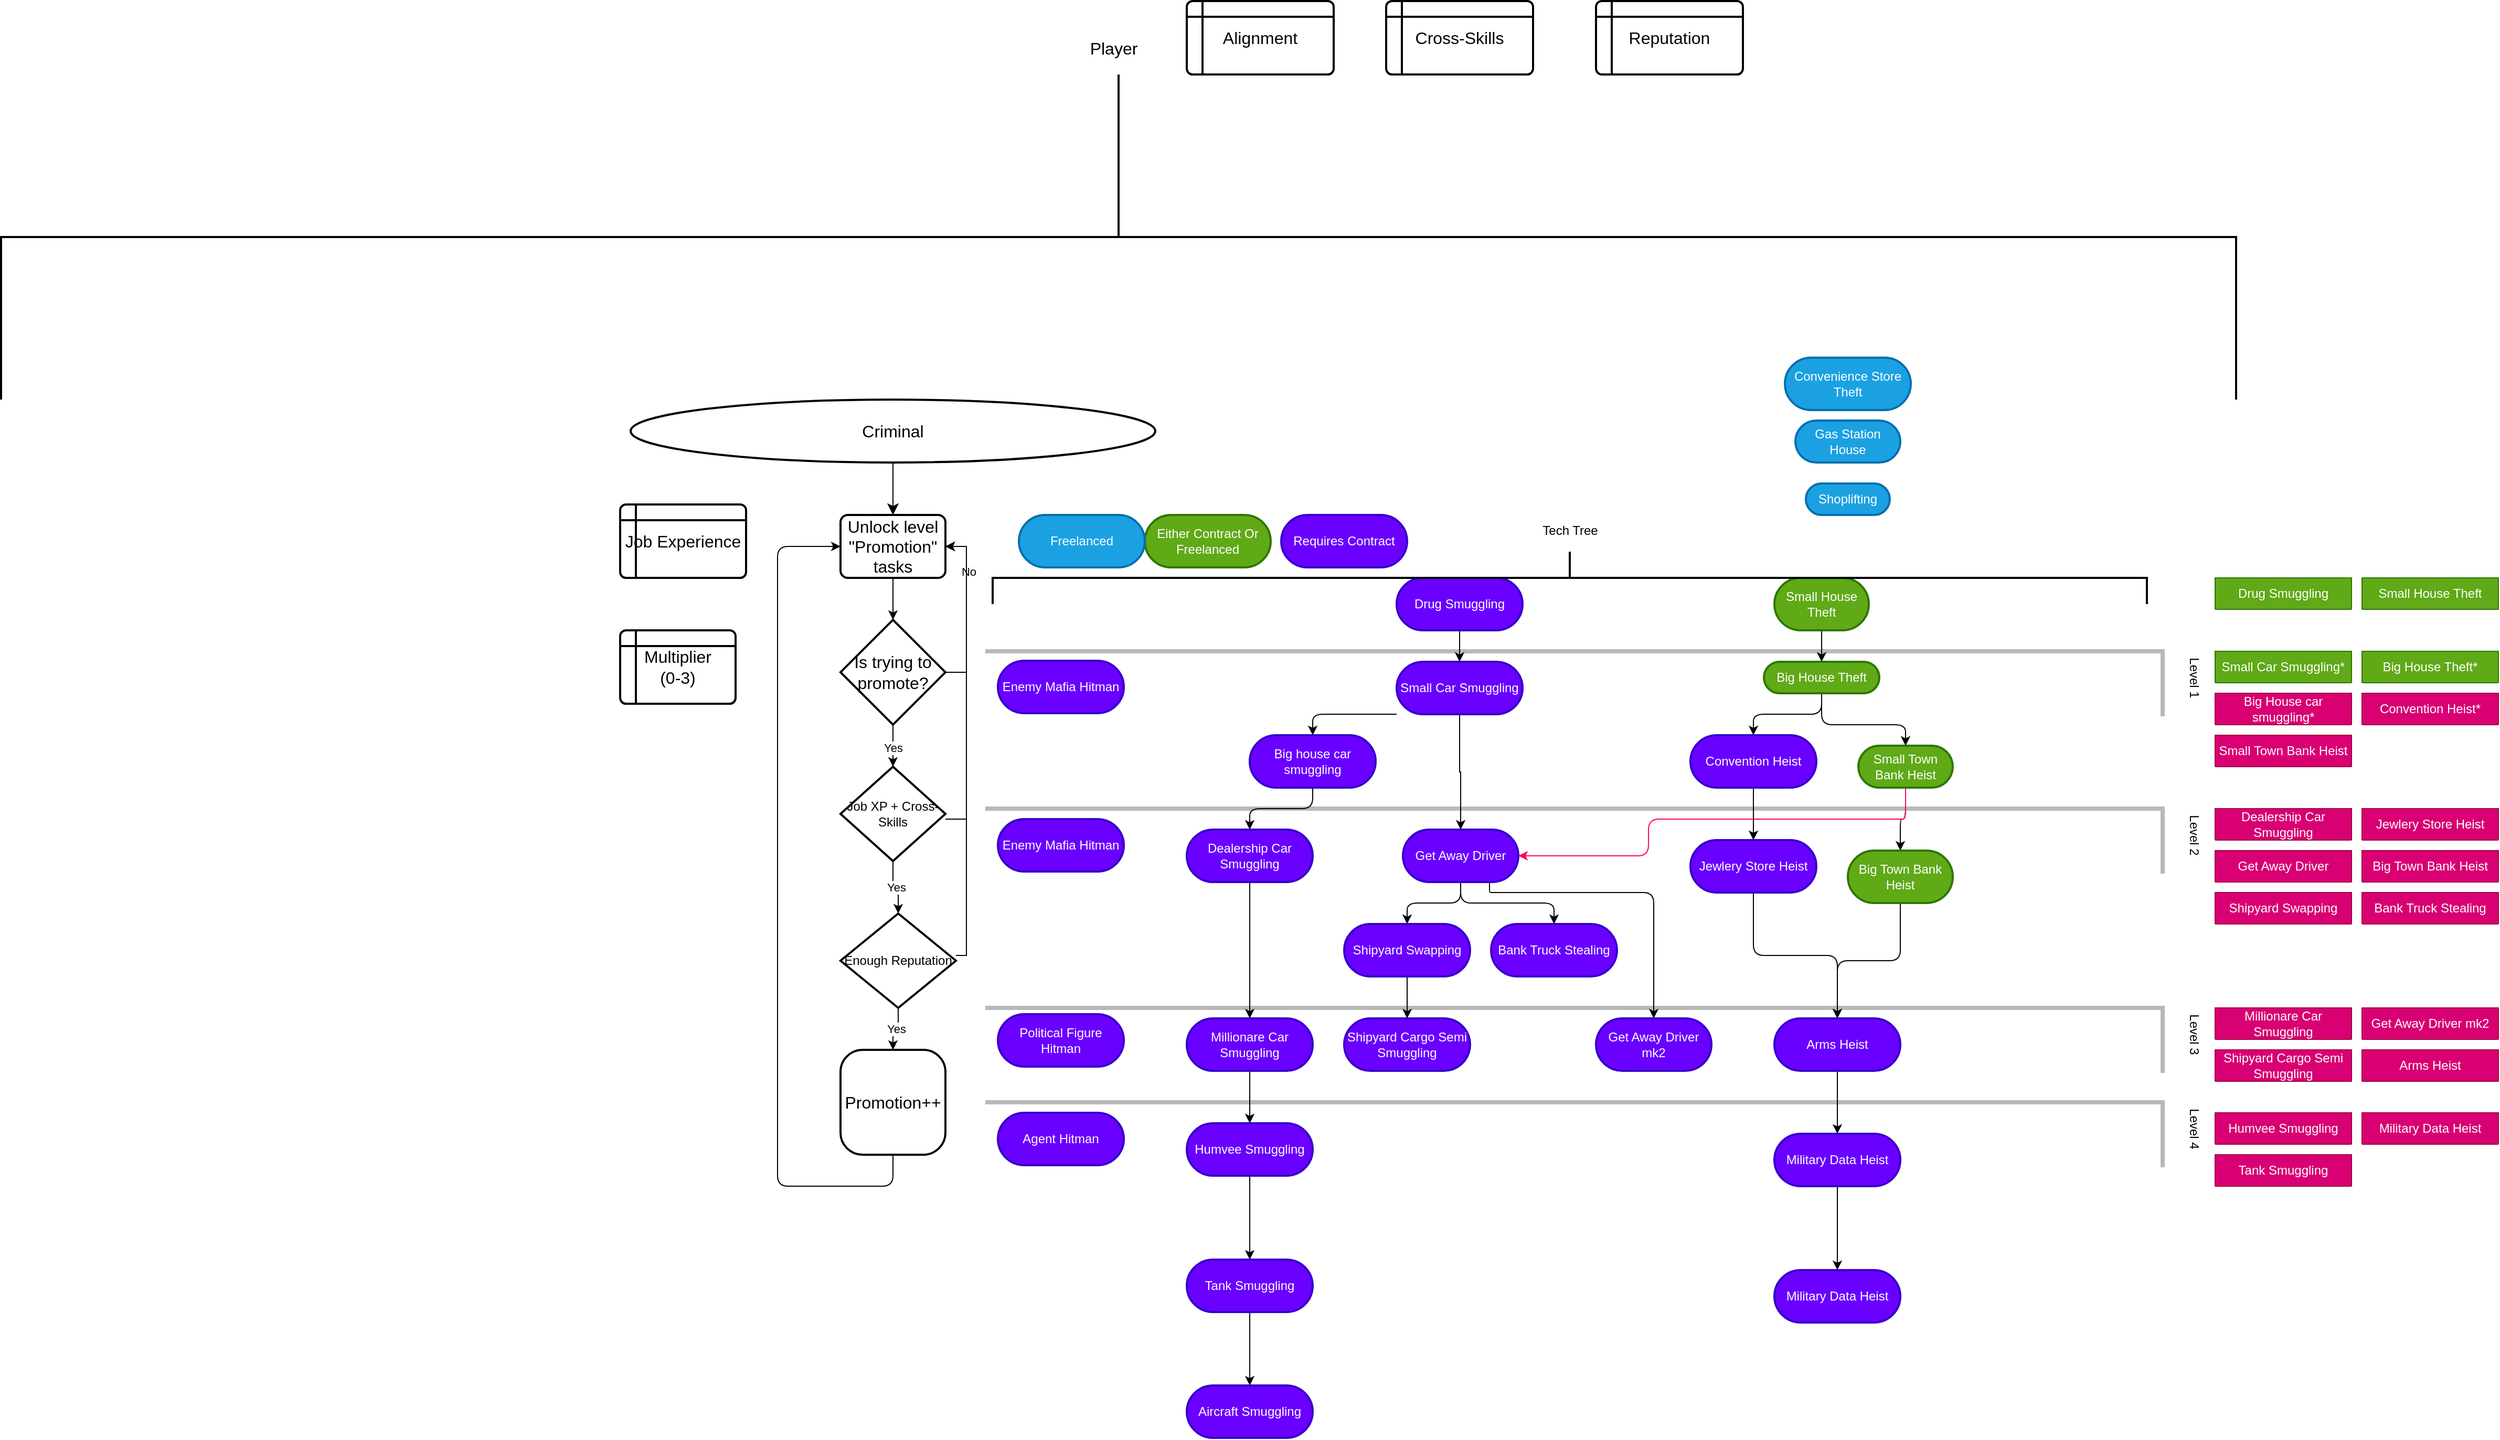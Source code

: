 <mxfile version="21.5.0" type="device">
  <diagram name="Page-1" id="djEUEltHHN9h_z3wpU2L">
    <mxGraphModel dx="2745" dy="1946" grid="0" gridSize="10" guides="1" tooltips="1" connect="1" arrows="1" fold="1" page="0" pageScale="1" pageWidth="1169" pageHeight="827" math="0" shadow="0">
      <root>
        <mxCell id="0" />
        <mxCell id="1" parent="0" />
        <mxCell id="33072r9-rdVQb3jgGMG6-177" value="Tank Smuggling" style="swimlane;fontStyle=0;childLayout=stackLayout;horizontal=1;startSize=30;horizontalStack=0;resizeParent=1;resizeParentMax=0;resizeLast=0;collapsible=1;marginBottom=0;whiteSpace=wrap;html=1;fillColor=#d80073;fontColor=#ffffff;strokeColor=#A50040;" vertex="1" collapsed="1" parent="1">
          <mxGeometry x="1230" y="680" width="130" height="30" as="geometry">
            <mxRectangle x="1328" y="213" width="140" height="210" as="alternateBounds" />
          </mxGeometry>
        </mxCell>
        <mxCell id="33072r9-rdVQb3jgGMG6-178" value="XP: +15" style="text;strokeColor=none;fillColor=none;align=left;verticalAlign=middle;spacingLeft=4;spacingRight=4;overflow=hidden;points=[[0,0.5],[1,0.5]];portConstraint=eastwest;rotatable=0;whiteSpace=wrap;html=1;" vertex="1" parent="33072r9-rdVQb3jgGMG6-177">
          <mxGeometry y="30" width="140" height="30" as="geometry" />
        </mxCell>
        <mxCell id="33072r9-rdVQb3jgGMG6-179" value="Money: $10-$150" style="text;strokeColor=none;fillColor=none;align=left;verticalAlign=middle;spacingLeft=4;spacingRight=4;overflow=hidden;points=[[0,0.5],[1,0.5]];portConstraint=eastwest;rotatable=0;whiteSpace=wrap;html=1;" vertex="1" parent="33072r9-rdVQb3jgGMG6-177">
          <mxGeometry y="60" width="140" height="30" as="geometry" />
        </mxCell>
        <mxCell id="33072r9-rdVQb3jgGMG6-180" value="Difficulty/10: 1" style="text;strokeColor=none;fillColor=none;align=left;verticalAlign=middle;spacingLeft=4;spacingRight=4;overflow=hidden;points=[[0,0.5],[1,0.5]];portConstraint=eastwest;rotatable=0;whiteSpace=wrap;html=1;" vertex="1" parent="33072r9-rdVQb3jgGMG6-177">
          <mxGeometry y="90" width="140" height="30" as="geometry" />
        </mxCell>
        <mxCell id="33072r9-rdVQb3jgGMG6-181" value="Multiplier: +0.1" style="text;strokeColor=none;fillColor=none;align=left;verticalAlign=middle;spacingLeft=4;spacingRight=4;overflow=hidden;points=[[0,0.5],[1,0.5]];portConstraint=eastwest;rotatable=0;whiteSpace=wrap;html=1;" vertex="1" parent="33072r9-rdVQb3jgGMG6-177">
          <mxGeometry y="120" width="140" height="30" as="geometry" />
        </mxCell>
        <mxCell id="33072r9-rdVQb3jgGMG6-182" value="Reputation if caught: -1" style="text;strokeColor=none;fillColor=none;align=left;verticalAlign=middle;spacingLeft=4;spacingRight=4;overflow=hidden;points=[[0,0.5],[1,0.5]];portConstraint=eastwest;rotatable=0;whiteSpace=wrap;html=1;" vertex="1" parent="33072r9-rdVQb3jgGMG6-177">
          <mxGeometry y="150" width="140" height="30" as="geometry" />
        </mxCell>
        <mxCell id="33072r9-rdVQb3jgGMG6-183" value="Alignment: -1" style="text;strokeColor=none;fillColor=none;align=left;verticalAlign=middle;spacingLeft=4;spacingRight=4;overflow=hidden;points=[[0,0.5],[1,0.5]];portConstraint=eastwest;rotatable=0;whiteSpace=wrap;html=1;" vertex="1" parent="33072r9-rdVQb3jgGMG6-177">
          <mxGeometry y="180" width="140" height="30" as="geometry" />
        </mxCell>
        <mxCell id="33072r9-rdVQb3jgGMG6-184" value="Military Data Heist" style="swimlane;fontStyle=0;childLayout=stackLayout;horizontal=1;startSize=30;horizontalStack=0;resizeParent=1;resizeParentMax=0;resizeLast=0;collapsible=1;marginBottom=0;whiteSpace=wrap;html=1;fillColor=#d80073;fontColor=#ffffff;strokeColor=#A50040;" vertex="1" collapsed="1" parent="1">
          <mxGeometry x="1370" y="640" width="130" height="30" as="geometry">
            <mxRectangle x="1328" y="213" width="140" height="210" as="alternateBounds" />
          </mxGeometry>
        </mxCell>
        <mxCell id="33072r9-rdVQb3jgGMG6-185" value="XP: +15" style="text;strokeColor=none;fillColor=none;align=left;verticalAlign=middle;spacingLeft=4;spacingRight=4;overflow=hidden;points=[[0,0.5],[1,0.5]];portConstraint=eastwest;rotatable=0;whiteSpace=wrap;html=1;" vertex="1" parent="33072r9-rdVQb3jgGMG6-184">
          <mxGeometry y="30" width="140" height="30" as="geometry" />
        </mxCell>
        <mxCell id="33072r9-rdVQb3jgGMG6-186" value="Money: $10-$150" style="text;strokeColor=none;fillColor=none;align=left;verticalAlign=middle;spacingLeft=4;spacingRight=4;overflow=hidden;points=[[0,0.5],[1,0.5]];portConstraint=eastwest;rotatable=0;whiteSpace=wrap;html=1;" vertex="1" parent="33072r9-rdVQb3jgGMG6-184">
          <mxGeometry y="60" width="140" height="30" as="geometry" />
        </mxCell>
        <mxCell id="33072r9-rdVQb3jgGMG6-187" value="Difficulty/10: 1" style="text;strokeColor=none;fillColor=none;align=left;verticalAlign=middle;spacingLeft=4;spacingRight=4;overflow=hidden;points=[[0,0.5],[1,0.5]];portConstraint=eastwest;rotatable=0;whiteSpace=wrap;html=1;" vertex="1" parent="33072r9-rdVQb3jgGMG6-184">
          <mxGeometry y="90" width="140" height="30" as="geometry" />
        </mxCell>
        <mxCell id="33072r9-rdVQb3jgGMG6-188" value="Multiplier: +0.1" style="text;strokeColor=none;fillColor=none;align=left;verticalAlign=middle;spacingLeft=4;spacingRight=4;overflow=hidden;points=[[0,0.5],[1,0.5]];portConstraint=eastwest;rotatable=0;whiteSpace=wrap;html=1;" vertex="1" parent="33072r9-rdVQb3jgGMG6-184">
          <mxGeometry y="120" width="140" height="30" as="geometry" />
        </mxCell>
        <mxCell id="33072r9-rdVQb3jgGMG6-189" value="Reputation if caught: -1" style="text;strokeColor=none;fillColor=none;align=left;verticalAlign=middle;spacingLeft=4;spacingRight=4;overflow=hidden;points=[[0,0.5],[1,0.5]];portConstraint=eastwest;rotatable=0;whiteSpace=wrap;html=1;" vertex="1" parent="33072r9-rdVQb3jgGMG6-184">
          <mxGeometry y="150" width="140" height="30" as="geometry" />
        </mxCell>
        <mxCell id="33072r9-rdVQb3jgGMG6-190" value="Alignment: -1" style="text;strokeColor=none;fillColor=none;align=left;verticalAlign=middle;spacingLeft=4;spacingRight=4;overflow=hidden;points=[[0,0.5],[1,0.5]];portConstraint=eastwest;rotatable=0;whiteSpace=wrap;html=1;" vertex="1" parent="33072r9-rdVQb3jgGMG6-184">
          <mxGeometry y="180" width="140" height="30" as="geometry" />
        </mxCell>
        <mxCell id="33072r9-rdVQb3jgGMG6-170" value="Humvee Smuggling" style="swimlane;fontStyle=0;childLayout=stackLayout;horizontal=1;startSize=30;horizontalStack=0;resizeParent=1;resizeParentMax=0;resizeLast=0;collapsible=1;marginBottom=0;whiteSpace=wrap;html=1;fillColor=#d80073;fontColor=#ffffff;strokeColor=#A50040;" vertex="1" collapsed="1" parent="1">
          <mxGeometry x="1230" y="640" width="130" height="30" as="geometry">
            <mxRectangle x="1328" y="213" width="140" height="210" as="alternateBounds" />
          </mxGeometry>
        </mxCell>
        <mxCell id="33072r9-rdVQb3jgGMG6-171" value="XP: +15" style="text;strokeColor=none;fillColor=none;align=left;verticalAlign=middle;spacingLeft=4;spacingRight=4;overflow=hidden;points=[[0,0.5],[1,0.5]];portConstraint=eastwest;rotatable=0;whiteSpace=wrap;html=1;" vertex="1" parent="33072r9-rdVQb3jgGMG6-170">
          <mxGeometry y="30" width="140" height="30" as="geometry" />
        </mxCell>
        <mxCell id="33072r9-rdVQb3jgGMG6-172" value="Money: $10-$150" style="text;strokeColor=none;fillColor=none;align=left;verticalAlign=middle;spacingLeft=4;spacingRight=4;overflow=hidden;points=[[0,0.5],[1,0.5]];portConstraint=eastwest;rotatable=0;whiteSpace=wrap;html=1;" vertex="1" parent="33072r9-rdVQb3jgGMG6-170">
          <mxGeometry y="60" width="140" height="30" as="geometry" />
        </mxCell>
        <mxCell id="33072r9-rdVQb3jgGMG6-173" value="Difficulty/10: 1" style="text;strokeColor=none;fillColor=none;align=left;verticalAlign=middle;spacingLeft=4;spacingRight=4;overflow=hidden;points=[[0,0.5],[1,0.5]];portConstraint=eastwest;rotatable=0;whiteSpace=wrap;html=1;" vertex="1" parent="33072r9-rdVQb3jgGMG6-170">
          <mxGeometry y="90" width="140" height="30" as="geometry" />
        </mxCell>
        <mxCell id="33072r9-rdVQb3jgGMG6-174" value="Multiplier: +0.1" style="text;strokeColor=none;fillColor=none;align=left;verticalAlign=middle;spacingLeft=4;spacingRight=4;overflow=hidden;points=[[0,0.5],[1,0.5]];portConstraint=eastwest;rotatable=0;whiteSpace=wrap;html=1;" vertex="1" parent="33072r9-rdVQb3jgGMG6-170">
          <mxGeometry y="120" width="140" height="30" as="geometry" />
        </mxCell>
        <mxCell id="33072r9-rdVQb3jgGMG6-175" value="Reputation if caught: -1" style="text;strokeColor=none;fillColor=none;align=left;verticalAlign=middle;spacingLeft=4;spacingRight=4;overflow=hidden;points=[[0,0.5],[1,0.5]];portConstraint=eastwest;rotatable=0;whiteSpace=wrap;html=1;" vertex="1" parent="33072r9-rdVQb3jgGMG6-170">
          <mxGeometry y="150" width="140" height="30" as="geometry" />
        </mxCell>
        <mxCell id="33072r9-rdVQb3jgGMG6-176" value="Alignment: -1" style="text;strokeColor=none;fillColor=none;align=left;verticalAlign=middle;spacingLeft=4;spacingRight=4;overflow=hidden;points=[[0,0.5],[1,0.5]];portConstraint=eastwest;rotatable=0;whiteSpace=wrap;html=1;" vertex="1" parent="33072r9-rdVQb3jgGMG6-170">
          <mxGeometry y="180" width="140" height="30" as="geometry" />
        </mxCell>
        <mxCell id="33072r9-rdVQb3jgGMG6-163" value="Arms Heist" style="swimlane;fontStyle=0;childLayout=stackLayout;horizontal=1;startSize=30;horizontalStack=0;resizeParent=1;resizeParentMax=0;resizeLast=0;collapsible=1;marginBottom=0;whiteSpace=wrap;html=1;fillColor=#d80073;fontColor=#ffffff;strokeColor=#A50040;" vertex="1" collapsed="1" parent="1">
          <mxGeometry x="1370" y="580" width="130" height="30" as="geometry">
            <mxRectangle x="1328" y="213" width="140" height="210" as="alternateBounds" />
          </mxGeometry>
        </mxCell>
        <mxCell id="33072r9-rdVQb3jgGMG6-164" value="XP: +15" style="text;strokeColor=none;fillColor=none;align=left;verticalAlign=middle;spacingLeft=4;spacingRight=4;overflow=hidden;points=[[0,0.5],[1,0.5]];portConstraint=eastwest;rotatable=0;whiteSpace=wrap;html=1;" vertex="1" parent="33072r9-rdVQb3jgGMG6-163">
          <mxGeometry y="30" width="140" height="30" as="geometry" />
        </mxCell>
        <mxCell id="33072r9-rdVQb3jgGMG6-165" value="Money: $10-$150" style="text;strokeColor=none;fillColor=none;align=left;verticalAlign=middle;spacingLeft=4;spacingRight=4;overflow=hidden;points=[[0,0.5],[1,0.5]];portConstraint=eastwest;rotatable=0;whiteSpace=wrap;html=1;" vertex="1" parent="33072r9-rdVQb3jgGMG6-163">
          <mxGeometry y="60" width="140" height="30" as="geometry" />
        </mxCell>
        <mxCell id="33072r9-rdVQb3jgGMG6-166" value="Difficulty/10: 1" style="text;strokeColor=none;fillColor=none;align=left;verticalAlign=middle;spacingLeft=4;spacingRight=4;overflow=hidden;points=[[0,0.5],[1,0.5]];portConstraint=eastwest;rotatable=0;whiteSpace=wrap;html=1;" vertex="1" parent="33072r9-rdVQb3jgGMG6-163">
          <mxGeometry y="90" width="140" height="30" as="geometry" />
        </mxCell>
        <mxCell id="33072r9-rdVQb3jgGMG6-167" value="Multiplier: +0.1" style="text;strokeColor=none;fillColor=none;align=left;verticalAlign=middle;spacingLeft=4;spacingRight=4;overflow=hidden;points=[[0,0.5],[1,0.5]];portConstraint=eastwest;rotatable=0;whiteSpace=wrap;html=1;" vertex="1" parent="33072r9-rdVQb3jgGMG6-163">
          <mxGeometry y="120" width="140" height="30" as="geometry" />
        </mxCell>
        <mxCell id="33072r9-rdVQb3jgGMG6-168" value="Reputation if caught: -1" style="text;strokeColor=none;fillColor=none;align=left;verticalAlign=middle;spacingLeft=4;spacingRight=4;overflow=hidden;points=[[0,0.5],[1,0.5]];portConstraint=eastwest;rotatable=0;whiteSpace=wrap;html=1;" vertex="1" parent="33072r9-rdVQb3jgGMG6-163">
          <mxGeometry y="150" width="140" height="30" as="geometry" />
        </mxCell>
        <mxCell id="33072r9-rdVQb3jgGMG6-169" value="Alignment: -1" style="text;strokeColor=none;fillColor=none;align=left;verticalAlign=middle;spacingLeft=4;spacingRight=4;overflow=hidden;points=[[0,0.5],[1,0.5]];portConstraint=eastwest;rotatable=0;whiteSpace=wrap;html=1;" vertex="1" parent="33072r9-rdVQb3jgGMG6-163">
          <mxGeometry y="180" width="140" height="30" as="geometry" />
        </mxCell>
        <mxCell id="33072r9-rdVQb3jgGMG6-149" value="Shipyard Cargo Semi Smuggling" style="swimlane;fontStyle=0;childLayout=stackLayout;horizontal=1;startSize=30;horizontalStack=0;resizeParent=1;resizeParentMax=0;resizeLast=0;collapsible=1;marginBottom=0;whiteSpace=wrap;html=1;fillColor=#d80073;fontColor=#ffffff;strokeColor=#A50040;" vertex="1" collapsed="1" parent="1">
          <mxGeometry x="1230" y="580" width="130" height="30" as="geometry">
            <mxRectangle x="1328" y="213" width="140" height="210" as="alternateBounds" />
          </mxGeometry>
        </mxCell>
        <mxCell id="33072r9-rdVQb3jgGMG6-150" value="XP: +15" style="text;strokeColor=none;fillColor=none;align=left;verticalAlign=middle;spacingLeft=4;spacingRight=4;overflow=hidden;points=[[0,0.5],[1,0.5]];portConstraint=eastwest;rotatable=0;whiteSpace=wrap;html=1;" vertex="1" parent="33072r9-rdVQb3jgGMG6-149">
          <mxGeometry y="30" width="140" height="30" as="geometry" />
        </mxCell>
        <mxCell id="33072r9-rdVQb3jgGMG6-151" value="Money: $10-$150" style="text;strokeColor=none;fillColor=none;align=left;verticalAlign=middle;spacingLeft=4;spacingRight=4;overflow=hidden;points=[[0,0.5],[1,0.5]];portConstraint=eastwest;rotatable=0;whiteSpace=wrap;html=1;" vertex="1" parent="33072r9-rdVQb3jgGMG6-149">
          <mxGeometry y="60" width="140" height="30" as="geometry" />
        </mxCell>
        <mxCell id="33072r9-rdVQb3jgGMG6-152" value="Difficulty/10: 1" style="text;strokeColor=none;fillColor=none;align=left;verticalAlign=middle;spacingLeft=4;spacingRight=4;overflow=hidden;points=[[0,0.5],[1,0.5]];portConstraint=eastwest;rotatable=0;whiteSpace=wrap;html=1;" vertex="1" parent="33072r9-rdVQb3jgGMG6-149">
          <mxGeometry y="90" width="140" height="30" as="geometry" />
        </mxCell>
        <mxCell id="33072r9-rdVQb3jgGMG6-153" value="Multiplier: +0.1" style="text;strokeColor=none;fillColor=none;align=left;verticalAlign=middle;spacingLeft=4;spacingRight=4;overflow=hidden;points=[[0,0.5],[1,0.5]];portConstraint=eastwest;rotatable=0;whiteSpace=wrap;html=1;" vertex="1" parent="33072r9-rdVQb3jgGMG6-149">
          <mxGeometry y="120" width="140" height="30" as="geometry" />
        </mxCell>
        <mxCell id="33072r9-rdVQb3jgGMG6-154" value="Reputation if caught: -1" style="text;strokeColor=none;fillColor=none;align=left;verticalAlign=middle;spacingLeft=4;spacingRight=4;overflow=hidden;points=[[0,0.5],[1,0.5]];portConstraint=eastwest;rotatable=0;whiteSpace=wrap;html=1;" vertex="1" parent="33072r9-rdVQb3jgGMG6-149">
          <mxGeometry y="150" width="140" height="30" as="geometry" />
        </mxCell>
        <mxCell id="33072r9-rdVQb3jgGMG6-155" value="Alignment: -1" style="text;strokeColor=none;fillColor=none;align=left;verticalAlign=middle;spacingLeft=4;spacingRight=4;overflow=hidden;points=[[0,0.5],[1,0.5]];portConstraint=eastwest;rotatable=0;whiteSpace=wrap;html=1;" vertex="1" parent="33072r9-rdVQb3jgGMG6-149">
          <mxGeometry y="180" width="140" height="30" as="geometry" />
        </mxCell>
        <mxCell id="33072r9-rdVQb3jgGMG6-156" value="Get Away Driver mk2" style="swimlane;fontStyle=0;childLayout=stackLayout;horizontal=1;startSize=30;horizontalStack=0;resizeParent=1;resizeParentMax=0;resizeLast=0;collapsible=1;marginBottom=0;whiteSpace=wrap;html=1;fillColor=#d80073;fontColor=#ffffff;strokeColor=#A50040;" vertex="1" collapsed="1" parent="1">
          <mxGeometry x="1370" y="540" width="130" height="30" as="geometry">
            <mxRectangle x="1328" y="213" width="140" height="210" as="alternateBounds" />
          </mxGeometry>
        </mxCell>
        <mxCell id="33072r9-rdVQb3jgGMG6-157" value="XP: +15" style="text;strokeColor=none;fillColor=none;align=left;verticalAlign=middle;spacingLeft=4;spacingRight=4;overflow=hidden;points=[[0,0.5],[1,0.5]];portConstraint=eastwest;rotatable=0;whiteSpace=wrap;html=1;" vertex="1" parent="33072r9-rdVQb3jgGMG6-156">
          <mxGeometry y="30" width="140" height="30" as="geometry" />
        </mxCell>
        <mxCell id="33072r9-rdVQb3jgGMG6-158" value="Money: $10-$150" style="text;strokeColor=none;fillColor=none;align=left;verticalAlign=middle;spacingLeft=4;spacingRight=4;overflow=hidden;points=[[0,0.5],[1,0.5]];portConstraint=eastwest;rotatable=0;whiteSpace=wrap;html=1;" vertex="1" parent="33072r9-rdVQb3jgGMG6-156">
          <mxGeometry y="60" width="140" height="30" as="geometry" />
        </mxCell>
        <mxCell id="33072r9-rdVQb3jgGMG6-159" value="Difficulty/10: 1" style="text;strokeColor=none;fillColor=none;align=left;verticalAlign=middle;spacingLeft=4;spacingRight=4;overflow=hidden;points=[[0,0.5],[1,0.5]];portConstraint=eastwest;rotatable=0;whiteSpace=wrap;html=1;" vertex="1" parent="33072r9-rdVQb3jgGMG6-156">
          <mxGeometry y="90" width="140" height="30" as="geometry" />
        </mxCell>
        <mxCell id="33072r9-rdVQb3jgGMG6-160" value="Multiplier: +0.1" style="text;strokeColor=none;fillColor=none;align=left;verticalAlign=middle;spacingLeft=4;spacingRight=4;overflow=hidden;points=[[0,0.5],[1,0.5]];portConstraint=eastwest;rotatable=0;whiteSpace=wrap;html=1;" vertex="1" parent="33072r9-rdVQb3jgGMG6-156">
          <mxGeometry y="120" width="140" height="30" as="geometry" />
        </mxCell>
        <mxCell id="33072r9-rdVQb3jgGMG6-161" value="Reputation if caught: -1" style="text;strokeColor=none;fillColor=none;align=left;verticalAlign=middle;spacingLeft=4;spacingRight=4;overflow=hidden;points=[[0,0.5],[1,0.5]];portConstraint=eastwest;rotatable=0;whiteSpace=wrap;html=1;" vertex="1" parent="33072r9-rdVQb3jgGMG6-156">
          <mxGeometry y="150" width="140" height="30" as="geometry" />
        </mxCell>
        <mxCell id="33072r9-rdVQb3jgGMG6-162" value="Alignment: -1" style="text;strokeColor=none;fillColor=none;align=left;verticalAlign=middle;spacingLeft=4;spacingRight=4;overflow=hidden;points=[[0,0.5],[1,0.5]];portConstraint=eastwest;rotatable=0;whiteSpace=wrap;html=1;" vertex="1" parent="33072r9-rdVQb3jgGMG6-156">
          <mxGeometry y="180" width="140" height="30" as="geometry" />
        </mxCell>
        <mxCell id="33072r9-rdVQb3jgGMG6-142" value="Millionare Car Smuggling" style="swimlane;fontStyle=0;childLayout=stackLayout;horizontal=1;startSize=30;horizontalStack=0;resizeParent=1;resizeParentMax=0;resizeLast=0;collapsible=1;marginBottom=0;whiteSpace=wrap;html=1;fillColor=#d80073;fontColor=#ffffff;strokeColor=#A50040;" vertex="1" collapsed="1" parent="1">
          <mxGeometry x="1230" y="540" width="130" height="30" as="geometry">
            <mxRectangle x="1328" y="213" width="140" height="210" as="alternateBounds" />
          </mxGeometry>
        </mxCell>
        <mxCell id="33072r9-rdVQb3jgGMG6-143" value="XP: +15" style="text;strokeColor=none;fillColor=none;align=left;verticalAlign=middle;spacingLeft=4;spacingRight=4;overflow=hidden;points=[[0,0.5],[1,0.5]];portConstraint=eastwest;rotatable=0;whiteSpace=wrap;html=1;" vertex="1" parent="33072r9-rdVQb3jgGMG6-142">
          <mxGeometry y="30" width="140" height="30" as="geometry" />
        </mxCell>
        <mxCell id="33072r9-rdVQb3jgGMG6-144" value="Money: $10-$150" style="text;strokeColor=none;fillColor=none;align=left;verticalAlign=middle;spacingLeft=4;spacingRight=4;overflow=hidden;points=[[0,0.5],[1,0.5]];portConstraint=eastwest;rotatable=0;whiteSpace=wrap;html=1;" vertex="1" parent="33072r9-rdVQb3jgGMG6-142">
          <mxGeometry y="60" width="140" height="30" as="geometry" />
        </mxCell>
        <mxCell id="33072r9-rdVQb3jgGMG6-145" value="Difficulty/10: 1" style="text;strokeColor=none;fillColor=none;align=left;verticalAlign=middle;spacingLeft=4;spacingRight=4;overflow=hidden;points=[[0,0.5],[1,0.5]];portConstraint=eastwest;rotatable=0;whiteSpace=wrap;html=1;" vertex="1" parent="33072r9-rdVQb3jgGMG6-142">
          <mxGeometry y="90" width="140" height="30" as="geometry" />
        </mxCell>
        <mxCell id="33072r9-rdVQb3jgGMG6-146" value="Multiplier: +0.1" style="text;strokeColor=none;fillColor=none;align=left;verticalAlign=middle;spacingLeft=4;spacingRight=4;overflow=hidden;points=[[0,0.5],[1,0.5]];portConstraint=eastwest;rotatable=0;whiteSpace=wrap;html=1;" vertex="1" parent="33072r9-rdVQb3jgGMG6-142">
          <mxGeometry y="120" width="140" height="30" as="geometry" />
        </mxCell>
        <mxCell id="33072r9-rdVQb3jgGMG6-147" value="Reputation if caught: -1" style="text;strokeColor=none;fillColor=none;align=left;verticalAlign=middle;spacingLeft=4;spacingRight=4;overflow=hidden;points=[[0,0.5],[1,0.5]];portConstraint=eastwest;rotatable=0;whiteSpace=wrap;html=1;" vertex="1" parent="33072r9-rdVQb3jgGMG6-142">
          <mxGeometry y="150" width="140" height="30" as="geometry" />
        </mxCell>
        <mxCell id="33072r9-rdVQb3jgGMG6-148" value="Alignment: -1" style="text;strokeColor=none;fillColor=none;align=left;verticalAlign=middle;spacingLeft=4;spacingRight=4;overflow=hidden;points=[[0,0.5],[1,0.5]];portConstraint=eastwest;rotatable=0;whiteSpace=wrap;html=1;" vertex="1" parent="33072r9-rdVQb3jgGMG6-142">
          <mxGeometry y="180" width="140" height="30" as="geometry" />
        </mxCell>
        <mxCell id="33072r9-rdVQb3jgGMG6-121" value="Bank Truck Stealing" style="swimlane;fontStyle=0;childLayout=stackLayout;horizontal=1;startSize=30;horizontalStack=0;resizeParent=1;resizeParentMax=0;resizeLast=0;collapsible=1;marginBottom=0;whiteSpace=wrap;html=1;fillColor=#d80073;fontColor=#ffffff;strokeColor=#A50040;" vertex="1" collapsed="1" parent="1">
          <mxGeometry x="1370" y="430" width="130" height="30" as="geometry">
            <mxRectangle x="1376" y="428" width="140" height="210" as="alternateBounds" />
          </mxGeometry>
        </mxCell>
        <mxCell id="33072r9-rdVQb3jgGMG6-122" value="XP: +15" style="text;strokeColor=none;fillColor=none;align=left;verticalAlign=middle;spacingLeft=4;spacingRight=4;overflow=hidden;points=[[0,0.5],[1,0.5]];portConstraint=eastwest;rotatable=0;whiteSpace=wrap;html=1;" vertex="1" parent="33072r9-rdVQb3jgGMG6-121">
          <mxGeometry y="30" width="140" height="30" as="geometry" />
        </mxCell>
        <mxCell id="33072r9-rdVQb3jgGMG6-123" value="Money: $10-$150" style="text;strokeColor=none;fillColor=none;align=left;verticalAlign=middle;spacingLeft=4;spacingRight=4;overflow=hidden;points=[[0,0.5],[1,0.5]];portConstraint=eastwest;rotatable=0;whiteSpace=wrap;html=1;" vertex="1" parent="33072r9-rdVQb3jgGMG6-121">
          <mxGeometry y="60" width="140" height="30" as="geometry" />
        </mxCell>
        <mxCell id="33072r9-rdVQb3jgGMG6-124" value="Difficulty/10: 1" style="text;strokeColor=none;fillColor=none;align=left;verticalAlign=middle;spacingLeft=4;spacingRight=4;overflow=hidden;points=[[0,0.5],[1,0.5]];portConstraint=eastwest;rotatable=0;whiteSpace=wrap;html=1;" vertex="1" parent="33072r9-rdVQb3jgGMG6-121">
          <mxGeometry y="90" width="140" height="30" as="geometry" />
        </mxCell>
        <mxCell id="33072r9-rdVQb3jgGMG6-125" value="Multiplier: +0.1" style="text;strokeColor=none;fillColor=none;align=left;verticalAlign=middle;spacingLeft=4;spacingRight=4;overflow=hidden;points=[[0,0.5],[1,0.5]];portConstraint=eastwest;rotatable=0;whiteSpace=wrap;html=1;" vertex="1" parent="33072r9-rdVQb3jgGMG6-121">
          <mxGeometry y="120" width="140" height="30" as="geometry" />
        </mxCell>
        <mxCell id="33072r9-rdVQb3jgGMG6-126" value="Reputation if caught: -1" style="text;strokeColor=none;fillColor=none;align=left;verticalAlign=middle;spacingLeft=4;spacingRight=4;overflow=hidden;points=[[0,0.5],[1,0.5]];portConstraint=eastwest;rotatable=0;whiteSpace=wrap;html=1;" vertex="1" parent="33072r9-rdVQb3jgGMG6-121">
          <mxGeometry y="150" width="140" height="30" as="geometry" />
        </mxCell>
        <mxCell id="33072r9-rdVQb3jgGMG6-127" value="Alignment: -1" style="text;strokeColor=none;fillColor=none;align=left;verticalAlign=middle;spacingLeft=4;spacingRight=4;overflow=hidden;points=[[0,0.5],[1,0.5]];portConstraint=eastwest;rotatable=0;whiteSpace=wrap;html=1;" vertex="1" parent="33072r9-rdVQb3jgGMG6-121">
          <mxGeometry y="180" width="140" height="30" as="geometry" />
        </mxCell>
        <mxCell id="33072r9-rdVQb3jgGMG6-114" value="Shipyard Swapping" style="swimlane;fontStyle=0;childLayout=stackLayout;horizontal=1;startSize=30;horizontalStack=0;resizeParent=1;resizeParentMax=0;resizeLast=0;collapsible=1;marginBottom=0;whiteSpace=wrap;html=1;fillColor=#d80073;fontColor=#ffffff;strokeColor=#A50040;" vertex="1" collapsed="1" parent="1">
          <mxGeometry x="1230" y="430" width="130" height="30" as="geometry">
            <mxRectangle x="1328" y="213" width="140" height="210" as="alternateBounds" />
          </mxGeometry>
        </mxCell>
        <mxCell id="33072r9-rdVQb3jgGMG6-115" value="XP: +15" style="text;strokeColor=none;fillColor=none;align=left;verticalAlign=middle;spacingLeft=4;spacingRight=4;overflow=hidden;points=[[0,0.5],[1,0.5]];portConstraint=eastwest;rotatable=0;whiteSpace=wrap;html=1;" vertex="1" parent="33072r9-rdVQb3jgGMG6-114">
          <mxGeometry y="30" width="140" height="30" as="geometry" />
        </mxCell>
        <mxCell id="33072r9-rdVQb3jgGMG6-116" value="Money: $10-$150" style="text;strokeColor=none;fillColor=none;align=left;verticalAlign=middle;spacingLeft=4;spacingRight=4;overflow=hidden;points=[[0,0.5],[1,0.5]];portConstraint=eastwest;rotatable=0;whiteSpace=wrap;html=1;" vertex="1" parent="33072r9-rdVQb3jgGMG6-114">
          <mxGeometry y="60" width="140" height="30" as="geometry" />
        </mxCell>
        <mxCell id="33072r9-rdVQb3jgGMG6-117" value="Difficulty/10: 1" style="text;strokeColor=none;fillColor=none;align=left;verticalAlign=middle;spacingLeft=4;spacingRight=4;overflow=hidden;points=[[0,0.5],[1,0.5]];portConstraint=eastwest;rotatable=0;whiteSpace=wrap;html=1;" vertex="1" parent="33072r9-rdVQb3jgGMG6-114">
          <mxGeometry y="90" width="140" height="30" as="geometry" />
        </mxCell>
        <mxCell id="33072r9-rdVQb3jgGMG6-118" value="Multiplier: +0.1" style="text;strokeColor=none;fillColor=none;align=left;verticalAlign=middle;spacingLeft=4;spacingRight=4;overflow=hidden;points=[[0,0.5],[1,0.5]];portConstraint=eastwest;rotatable=0;whiteSpace=wrap;html=1;" vertex="1" parent="33072r9-rdVQb3jgGMG6-114">
          <mxGeometry y="120" width="140" height="30" as="geometry" />
        </mxCell>
        <mxCell id="33072r9-rdVQb3jgGMG6-119" value="Reputation if caught: -1" style="text;strokeColor=none;fillColor=none;align=left;verticalAlign=middle;spacingLeft=4;spacingRight=4;overflow=hidden;points=[[0,0.5],[1,0.5]];portConstraint=eastwest;rotatable=0;whiteSpace=wrap;html=1;" vertex="1" parent="33072r9-rdVQb3jgGMG6-114">
          <mxGeometry y="150" width="140" height="30" as="geometry" />
        </mxCell>
        <mxCell id="33072r9-rdVQb3jgGMG6-120" value="Alignment: -1" style="text;strokeColor=none;fillColor=none;align=left;verticalAlign=middle;spacingLeft=4;spacingRight=4;overflow=hidden;points=[[0,0.5],[1,0.5]];portConstraint=eastwest;rotatable=0;whiteSpace=wrap;html=1;" vertex="1" parent="33072r9-rdVQb3jgGMG6-114">
          <mxGeometry y="180" width="140" height="30" as="geometry" />
        </mxCell>
        <mxCell id="33072r9-rdVQb3jgGMG6-135" value="Big Town Bank Heist" style="swimlane;fontStyle=0;childLayout=stackLayout;horizontal=1;startSize=30;horizontalStack=0;resizeParent=1;resizeParentMax=0;resizeLast=0;collapsible=1;marginBottom=0;whiteSpace=wrap;html=1;fillColor=#d80073;fontColor=#ffffff;strokeColor=#A50040;" vertex="1" collapsed="1" parent="1">
          <mxGeometry x="1370" y="390" width="130" height="30" as="geometry">
            <mxRectangle x="1328" y="213" width="140" height="210" as="alternateBounds" />
          </mxGeometry>
        </mxCell>
        <mxCell id="33072r9-rdVQb3jgGMG6-136" value="XP: +15" style="text;strokeColor=none;fillColor=none;align=left;verticalAlign=middle;spacingLeft=4;spacingRight=4;overflow=hidden;points=[[0,0.5],[1,0.5]];portConstraint=eastwest;rotatable=0;whiteSpace=wrap;html=1;" vertex="1" parent="33072r9-rdVQb3jgGMG6-135">
          <mxGeometry y="30" width="140" height="30" as="geometry" />
        </mxCell>
        <mxCell id="33072r9-rdVQb3jgGMG6-137" value="Money: $10-$150" style="text;strokeColor=none;fillColor=none;align=left;verticalAlign=middle;spacingLeft=4;spacingRight=4;overflow=hidden;points=[[0,0.5],[1,0.5]];portConstraint=eastwest;rotatable=0;whiteSpace=wrap;html=1;" vertex="1" parent="33072r9-rdVQb3jgGMG6-135">
          <mxGeometry y="60" width="140" height="30" as="geometry" />
        </mxCell>
        <mxCell id="33072r9-rdVQb3jgGMG6-138" value="Difficulty/10: 1" style="text;strokeColor=none;fillColor=none;align=left;verticalAlign=middle;spacingLeft=4;spacingRight=4;overflow=hidden;points=[[0,0.5],[1,0.5]];portConstraint=eastwest;rotatable=0;whiteSpace=wrap;html=1;" vertex="1" parent="33072r9-rdVQb3jgGMG6-135">
          <mxGeometry y="90" width="140" height="30" as="geometry" />
        </mxCell>
        <mxCell id="33072r9-rdVQb3jgGMG6-139" value="Multiplier: +0.1" style="text;strokeColor=none;fillColor=none;align=left;verticalAlign=middle;spacingLeft=4;spacingRight=4;overflow=hidden;points=[[0,0.5],[1,0.5]];portConstraint=eastwest;rotatable=0;whiteSpace=wrap;html=1;" vertex="1" parent="33072r9-rdVQb3jgGMG6-135">
          <mxGeometry y="120" width="140" height="30" as="geometry" />
        </mxCell>
        <mxCell id="33072r9-rdVQb3jgGMG6-140" value="Reputation if caught: -1" style="text;strokeColor=none;fillColor=none;align=left;verticalAlign=middle;spacingLeft=4;spacingRight=4;overflow=hidden;points=[[0,0.5],[1,0.5]];portConstraint=eastwest;rotatable=0;whiteSpace=wrap;html=1;" vertex="1" parent="33072r9-rdVQb3jgGMG6-135">
          <mxGeometry y="150" width="140" height="30" as="geometry" />
        </mxCell>
        <mxCell id="33072r9-rdVQb3jgGMG6-141" value="Alignment: -1" style="text;strokeColor=none;fillColor=none;align=left;verticalAlign=middle;spacingLeft=4;spacingRight=4;overflow=hidden;points=[[0,0.5],[1,0.5]];portConstraint=eastwest;rotatable=0;whiteSpace=wrap;html=1;" vertex="1" parent="33072r9-rdVQb3jgGMG6-135">
          <mxGeometry y="180" width="140" height="30" as="geometry" />
        </mxCell>
        <mxCell id="33072r9-rdVQb3jgGMG6-107" value="Get Away Driver" style="swimlane;fontStyle=0;childLayout=stackLayout;horizontal=1;startSize=30;horizontalStack=0;resizeParent=1;resizeParentMax=0;resizeLast=0;collapsible=1;marginBottom=0;whiteSpace=wrap;html=1;fillColor=#d80073;fontColor=#ffffff;strokeColor=#A50040;" vertex="1" collapsed="1" parent="1">
          <mxGeometry x="1230" y="390" width="130" height="30" as="geometry">
            <mxRectangle x="1328" y="213" width="140" height="210" as="alternateBounds" />
          </mxGeometry>
        </mxCell>
        <mxCell id="33072r9-rdVQb3jgGMG6-108" value="XP: +15" style="text;strokeColor=none;fillColor=none;align=left;verticalAlign=middle;spacingLeft=4;spacingRight=4;overflow=hidden;points=[[0,0.5],[1,0.5]];portConstraint=eastwest;rotatable=0;whiteSpace=wrap;html=1;" vertex="1" parent="33072r9-rdVQb3jgGMG6-107">
          <mxGeometry y="30" width="140" height="30" as="geometry" />
        </mxCell>
        <mxCell id="33072r9-rdVQb3jgGMG6-109" value="Money: $10-$150" style="text;strokeColor=none;fillColor=none;align=left;verticalAlign=middle;spacingLeft=4;spacingRight=4;overflow=hidden;points=[[0,0.5],[1,0.5]];portConstraint=eastwest;rotatable=0;whiteSpace=wrap;html=1;" vertex="1" parent="33072r9-rdVQb3jgGMG6-107">
          <mxGeometry y="60" width="140" height="30" as="geometry" />
        </mxCell>
        <mxCell id="33072r9-rdVQb3jgGMG6-110" value="Difficulty/10: 1" style="text;strokeColor=none;fillColor=none;align=left;verticalAlign=middle;spacingLeft=4;spacingRight=4;overflow=hidden;points=[[0,0.5],[1,0.5]];portConstraint=eastwest;rotatable=0;whiteSpace=wrap;html=1;" vertex="1" parent="33072r9-rdVQb3jgGMG6-107">
          <mxGeometry y="90" width="140" height="30" as="geometry" />
        </mxCell>
        <mxCell id="33072r9-rdVQb3jgGMG6-111" value="Multiplier: +0.1" style="text;strokeColor=none;fillColor=none;align=left;verticalAlign=middle;spacingLeft=4;spacingRight=4;overflow=hidden;points=[[0,0.5],[1,0.5]];portConstraint=eastwest;rotatable=0;whiteSpace=wrap;html=1;" vertex="1" parent="33072r9-rdVQb3jgGMG6-107">
          <mxGeometry y="120" width="140" height="30" as="geometry" />
        </mxCell>
        <mxCell id="33072r9-rdVQb3jgGMG6-112" value="Reputation if caught: -1" style="text;strokeColor=none;fillColor=none;align=left;verticalAlign=middle;spacingLeft=4;spacingRight=4;overflow=hidden;points=[[0,0.5],[1,0.5]];portConstraint=eastwest;rotatable=0;whiteSpace=wrap;html=1;" vertex="1" parent="33072r9-rdVQb3jgGMG6-107">
          <mxGeometry y="150" width="140" height="30" as="geometry" />
        </mxCell>
        <mxCell id="33072r9-rdVQb3jgGMG6-113" value="Alignment: -1" style="text;strokeColor=none;fillColor=none;align=left;verticalAlign=middle;spacingLeft=4;spacingRight=4;overflow=hidden;points=[[0,0.5],[1,0.5]];portConstraint=eastwest;rotatable=0;whiteSpace=wrap;html=1;" vertex="1" parent="33072r9-rdVQb3jgGMG6-107">
          <mxGeometry y="180" width="140" height="30" as="geometry" />
        </mxCell>
        <mxCell id="33072r9-rdVQb3jgGMG6-128" value="Jewlery Store Heist" style="swimlane;fontStyle=0;childLayout=stackLayout;horizontal=1;startSize=30;horizontalStack=0;resizeParent=1;resizeParentMax=0;resizeLast=0;collapsible=1;marginBottom=0;whiteSpace=wrap;html=1;fillColor=#d80073;fontColor=#ffffff;strokeColor=#A50040;" vertex="1" collapsed="1" parent="1">
          <mxGeometry x="1370" y="350" width="130" height="30" as="geometry">
            <mxRectangle x="1328" y="213" width="140" height="210" as="alternateBounds" />
          </mxGeometry>
        </mxCell>
        <mxCell id="33072r9-rdVQb3jgGMG6-129" value="XP: +15" style="text;strokeColor=none;fillColor=none;align=left;verticalAlign=middle;spacingLeft=4;spacingRight=4;overflow=hidden;points=[[0,0.5],[1,0.5]];portConstraint=eastwest;rotatable=0;whiteSpace=wrap;html=1;" vertex="1" parent="33072r9-rdVQb3jgGMG6-128">
          <mxGeometry y="30" width="140" height="30" as="geometry" />
        </mxCell>
        <mxCell id="33072r9-rdVQb3jgGMG6-130" value="Money: $10-$150" style="text;strokeColor=none;fillColor=none;align=left;verticalAlign=middle;spacingLeft=4;spacingRight=4;overflow=hidden;points=[[0,0.5],[1,0.5]];portConstraint=eastwest;rotatable=0;whiteSpace=wrap;html=1;" vertex="1" parent="33072r9-rdVQb3jgGMG6-128">
          <mxGeometry y="60" width="140" height="30" as="geometry" />
        </mxCell>
        <mxCell id="33072r9-rdVQb3jgGMG6-131" value="Difficulty/10: 1" style="text;strokeColor=none;fillColor=none;align=left;verticalAlign=middle;spacingLeft=4;spacingRight=4;overflow=hidden;points=[[0,0.5],[1,0.5]];portConstraint=eastwest;rotatable=0;whiteSpace=wrap;html=1;" vertex="1" parent="33072r9-rdVQb3jgGMG6-128">
          <mxGeometry y="90" width="140" height="30" as="geometry" />
        </mxCell>
        <mxCell id="33072r9-rdVQb3jgGMG6-132" value="Multiplier: +0.1" style="text;strokeColor=none;fillColor=none;align=left;verticalAlign=middle;spacingLeft=4;spacingRight=4;overflow=hidden;points=[[0,0.5],[1,0.5]];portConstraint=eastwest;rotatable=0;whiteSpace=wrap;html=1;" vertex="1" parent="33072r9-rdVQb3jgGMG6-128">
          <mxGeometry y="120" width="140" height="30" as="geometry" />
        </mxCell>
        <mxCell id="33072r9-rdVQb3jgGMG6-133" value="Reputation if caught: -1" style="text;strokeColor=none;fillColor=none;align=left;verticalAlign=middle;spacingLeft=4;spacingRight=4;overflow=hidden;points=[[0,0.5],[1,0.5]];portConstraint=eastwest;rotatable=0;whiteSpace=wrap;html=1;" vertex="1" parent="33072r9-rdVQb3jgGMG6-128">
          <mxGeometry y="150" width="140" height="30" as="geometry" />
        </mxCell>
        <mxCell id="33072r9-rdVQb3jgGMG6-134" value="Alignment: -1" style="text;strokeColor=none;fillColor=none;align=left;verticalAlign=middle;spacingLeft=4;spacingRight=4;overflow=hidden;points=[[0,0.5],[1,0.5]];portConstraint=eastwest;rotatable=0;whiteSpace=wrap;html=1;" vertex="1" parent="33072r9-rdVQb3jgGMG6-128">
          <mxGeometry y="180" width="140" height="30" as="geometry" />
        </mxCell>
        <mxCell id="33072r9-rdVQb3jgGMG6-100" value="Dealership Car Smuggling" style="swimlane;fontStyle=0;childLayout=stackLayout;horizontal=1;startSize=30;horizontalStack=0;resizeParent=1;resizeParentMax=0;resizeLast=0;collapsible=1;marginBottom=0;whiteSpace=wrap;html=1;fillColor=#d80073;fontColor=#ffffff;strokeColor=#A50040;" vertex="1" collapsed="1" parent="1">
          <mxGeometry x="1230" y="350" width="130" height="30" as="geometry">
            <mxRectangle x="1226" y="348" width="140" height="240" as="alternateBounds" />
          </mxGeometry>
        </mxCell>
        <mxCell id="33072r9-rdVQb3jgGMG6-192" style="text;strokeColor=none;fillColor=none;align=left;verticalAlign=middle;spacingLeft=4;spacingRight=4;overflow=hidden;points=[[0,0.5],[1,0.5]];portConstraint=eastwest;rotatable=0;whiteSpace=wrap;html=1;" vertex="1" parent="33072r9-rdVQb3jgGMG6-100">
          <mxGeometry y="30" width="140" height="30" as="geometry" />
        </mxCell>
        <mxCell id="33072r9-rdVQb3jgGMG6-101" value="XP: +15" style="text;strokeColor=none;fillColor=none;align=left;verticalAlign=middle;spacingLeft=4;spacingRight=4;overflow=hidden;points=[[0,0.5],[1,0.5]];portConstraint=eastwest;rotatable=0;whiteSpace=wrap;html=1;" vertex="1" parent="33072r9-rdVQb3jgGMG6-100">
          <mxGeometry y="60" width="140" height="30" as="geometry" />
        </mxCell>
        <mxCell id="33072r9-rdVQb3jgGMG6-102" value="Money: $10-$150" style="text;strokeColor=none;fillColor=none;align=left;verticalAlign=middle;spacingLeft=4;spacingRight=4;overflow=hidden;points=[[0,0.5],[1,0.5]];portConstraint=eastwest;rotatable=0;whiteSpace=wrap;html=1;" vertex="1" parent="33072r9-rdVQb3jgGMG6-100">
          <mxGeometry y="90" width="140" height="30" as="geometry" />
        </mxCell>
        <mxCell id="33072r9-rdVQb3jgGMG6-103" value="Difficulty/10: 1" style="text;strokeColor=none;fillColor=none;align=left;verticalAlign=middle;spacingLeft=4;spacingRight=4;overflow=hidden;points=[[0,0.5],[1,0.5]];portConstraint=eastwest;rotatable=0;whiteSpace=wrap;html=1;" vertex="1" parent="33072r9-rdVQb3jgGMG6-100">
          <mxGeometry y="120" width="140" height="30" as="geometry" />
        </mxCell>
        <mxCell id="33072r9-rdVQb3jgGMG6-104" value="Multiplier: +0.1" style="text;strokeColor=none;fillColor=none;align=left;verticalAlign=middle;spacingLeft=4;spacingRight=4;overflow=hidden;points=[[0,0.5],[1,0.5]];portConstraint=eastwest;rotatable=0;whiteSpace=wrap;html=1;" vertex="1" parent="33072r9-rdVQb3jgGMG6-100">
          <mxGeometry y="150" width="140" height="30" as="geometry" />
        </mxCell>
        <mxCell id="33072r9-rdVQb3jgGMG6-105" value="Reputation if caught: -1" style="text;strokeColor=none;fillColor=none;align=left;verticalAlign=middle;spacingLeft=4;spacingRight=4;overflow=hidden;points=[[0,0.5],[1,0.5]];portConstraint=eastwest;rotatable=0;whiteSpace=wrap;html=1;" vertex="1" parent="33072r9-rdVQb3jgGMG6-100">
          <mxGeometry y="180" width="140" height="30" as="geometry" />
        </mxCell>
        <mxCell id="33072r9-rdVQb3jgGMG6-106" value="Alignment: -1" style="text;strokeColor=none;fillColor=none;align=left;verticalAlign=middle;spacingLeft=4;spacingRight=4;overflow=hidden;points=[[0,0.5],[1,0.5]];portConstraint=eastwest;rotatable=0;whiteSpace=wrap;html=1;" vertex="1" parent="33072r9-rdVQb3jgGMG6-100">
          <mxGeometry y="210" width="140" height="30" as="geometry" />
        </mxCell>
        <mxCell id="33072r9-rdVQb3jgGMG6-93" value="Small Town Bank Heist" style="swimlane;fontStyle=0;childLayout=stackLayout;horizontal=1;startSize=30;horizontalStack=0;resizeParent=1;resizeParentMax=0;resizeLast=0;collapsible=1;marginBottom=0;whiteSpace=wrap;html=1;fillColor=#d80073;fontColor=#ffffff;strokeColor=#A50040;" vertex="1" collapsed="1" parent="1">
          <mxGeometry x="1230" y="280" width="130" height="30" as="geometry">
            <mxRectangle x="1328" y="213" width="140" height="210" as="alternateBounds" />
          </mxGeometry>
        </mxCell>
        <mxCell id="33072r9-rdVQb3jgGMG6-94" value="XP: +15" style="text;strokeColor=none;fillColor=none;align=left;verticalAlign=middle;spacingLeft=4;spacingRight=4;overflow=hidden;points=[[0,0.5],[1,0.5]];portConstraint=eastwest;rotatable=0;whiteSpace=wrap;html=1;" vertex="1" parent="33072r9-rdVQb3jgGMG6-93">
          <mxGeometry y="30" width="140" height="30" as="geometry" />
        </mxCell>
        <mxCell id="33072r9-rdVQb3jgGMG6-95" value="Money: $10-$150" style="text;strokeColor=none;fillColor=none;align=left;verticalAlign=middle;spacingLeft=4;spacingRight=4;overflow=hidden;points=[[0,0.5],[1,0.5]];portConstraint=eastwest;rotatable=0;whiteSpace=wrap;html=1;" vertex="1" parent="33072r9-rdVQb3jgGMG6-93">
          <mxGeometry y="60" width="140" height="30" as="geometry" />
        </mxCell>
        <mxCell id="33072r9-rdVQb3jgGMG6-96" value="Difficulty/10: 1" style="text;strokeColor=none;fillColor=none;align=left;verticalAlign=middle;spacingLeft=4;spacingRight=4;overflow=hidden;points=[[0,0.5],[1,0.5]];portConstraint=eastwest;rotatable=0;whiteSpace=wrap;html=1;" vertex="1" parent="33072r9-rdVQb3jgGMG6-93">
          <mxGeometry y="90" width="140" height="30" as="geometry" />
        </mxCell>
        <mxCell id="33072r9-rdVQb3jgGMG6-97" value="Multiplier: +0.1" style="text;strokeColor=none;fillColor=none;align=left;verticalAlign=middle;spacingLeft=4;spacingRight=4;overflow=hidden;points=[[0,0.5],[1,0.5]];portConstraint=eastwest;rotatable=0;whiteSpace=wrap;html=1;" vertex="1" parent="33072r9-rdVQb3jgGMG6-93">
          <mxGeometry y="120" width="140" height="30" as="geometry" />
        </mxCell>
        <mxCell id="33072r9-rdVQb3jgGMG6-98" value="Reputation if caught: -1" style="text;strokeColor=none;fillColor=none;align=left;verticalAlign=middle;spacingLeft=4;spacingRight=4;overflow=hidden;points=[[0,0.5],[1,0.5]];portConstraint=eastwest;rotatable=0;whiteSpace=wrap;html=1;" vertex="1" parent="33072r9-rdVQb3jgGMG6-93">
          <mxGeometry y="150" width="140" height="30" as="geometry" />
        </mxCell>
        <mxCell id="33072r9-rdVQb3jgGMG6-99" value="Alignment: -1" style="text;strokeColor=none;fillColor=none;align=left;verticalAlign=middle;spacingLeft=4;spacingRight=4;overflow=hidden;points=[[0,0.5],[1,0.5]];portConstraint=eastwest;rotatable=0;whiteSpace=wrap;html=1;" vertex="1" parent="33072r9-rdVQb3jgGMG6-93">
          <mxGeometry y="180" width="140" height="30" as="geometry" />
        </mxCell>
        <mxCell id="33072r9-rdVQb3jgGMG6-79" value="Convention Heist*" style="swimlane;fontStyle=0;childLayout=stackLayout;horizontal=1;startSize=30;horizontalStack=0;resizeParent=1;resizeParentMax=0;resizeLast=0;collapsible=1;marginBottom=0;whiteSpace=wrap;html=1;fillColor=#d80073;fontColor=#ffffff;strokeColor=#A50040;" vertex="1" collapsed="1" parent="1">
          <mxGeometry x="1370" y="240" width="130" height="30" as="geometry">
            <mxRectangle x="1328" y="213" width="140" height="210" as="alternateBounds" />
          </mxGeometry>
        </mxCell>
        <mxCell id="33072r9-rdVQb3jgGMG6-80" value="XP: +15" style="text;strokeColor=none;fillColor=none;align=left;verticalAlign=middle;spacingLeft=4;spacingRight=4;overflow=hidden;points=[[0,0.5],[1,0.5]];portConstraint=eastwest;rotatable=0;whiteSpace=wrap;html=1;" vertex="1" parent="33072r9-rdVQb3jgGMG6-79">
          <mxGeometry y="30" width="140" height="30" as="geometry" />
        </mxCell>
        <mxCell id="33072r9-rdVQb3jgGMG6-81" value="Money: $10-$150" style="text;strokeColor=none;fillColor=none;align=left;verticalAlign=middle;spacingLeft=4;spacingRight=4;overflow=hidden;points=[[0,0.5],[1,0.5]];portConstraint=eastwest;rotatable=0;whiteSpace=wrap;html=1;" vertex="1" parent="33072r9-rdVQb3jgGMG6-79">
          <mxGeometry y="60" width="140" height="30" as="geometry" />
        </mxCell>
        <mxCell id="33072r9-rdVQb3jgGMG6-82" value="Difficulty/10: 1" style="text;strokeColor=none;fillColor=none;align=left;verticalAlign=middle;spacingLeft=4;spacingRight=4;overflow=hidden;points=[[0,0.5],[1,0.5]];portConstraint=eastwest;rotatable=0;whiteSpace=wrap;html=1;" vertex="1" parent="33072r9-rdVQb3jgGMG6-79">
          <mxGeometry y="90" width="140" height="30" as="geometry" />
        </mxCell>
        <mxCell id="33072r9-rdVQb3jgGMG6-83" value="Multiplier: +0.1" style="text;strokeColor=none;fillColor=none;align=left;verticalAlign=middle;spacingLeft=4;spacingRight=4;overflow=hidden;points=[[0,0.5],[1,0.5]];portConstraint=eastwest;rotatable=0;whiteSpace=wrap;html=1;" vertex="1" parent="33072r9-rdVQb3jgGMG6-79">
          <mxGeometry y="120" width="140" height="30" as="geometry" />
        </mxCell>
        <mxCell id="33072r9-rdVQb3jgGMG6-84" value="Reputation if caught: -1" style="text;strokeColor=none;fillColor=none;align=left;verticalAlign=middle;spacingLeft=4;spacingRight=4;overflow=hidden;points=[[0,0.5],[1,0.5]];portConstraint=eastwest;rotatable=0;whiteSpace=wrap;html=1;" vertex="1" parent="33072r9-rdVQb3jgGMG6-79">
          <mxGeometry y="150" width="140" height="30" as="geometry" />
        </mxCell>
        <mxCell id="33072r9-rdVQb3jgGMG6-85" value="Alignment: -1" style="text;strokeColor=none;fillColor=none;align=left;verticalAlign=middle;spacingLeft=4;spacingRight=4;overflow=hidden;points=[[0,0.5],[1,0.5]];portConstraint=eastwest;rotatable=0;whiteSpace=wrap;html=1;" vertex="1" parent="33072r9-rdVQb3jgGMG6-79">
          <mxGeometry y="180" width="140" height="30" as="geometry" />
        </mxCell>
        <mxCell id="33072r9-rdVQb3jgGMG6-72" value="Big House car smuggling*" style="swimlane;fontStyle=0;childLayout=stackLayout;horizontal=1;startSize=30;horizontalStack=0;resizeParent=1;resizeParentMax=0;resizeLast=0;collapsible=1;marginBottom=0;whiteSpace=wrap;html=1;fillColor=#d80073;fontColor=#ffffff;strokeColor=#A50040;" vertex="1" collapsed="1" parent="1">
          <mxGeometry x="1230" y="240" width="130" height="30" as="geometry">
            <mxRectangle x="1230" y="240" width="140" height="210" as="alternateBounds" />
          </mxGeometry>
        </mxCell>
        <mxCell id="33072r9-rdVQb3jgGMG6-73" value="XP: +15" style="text;strokeColor=none;fillColor=none;align=left;verticalAlign=middle;spacingLeft=4;spacingRight=4;overflow=hidden;points=[[0,0.5],[1,0.5]];portConstraint=eastwest;rotatable=0;whiteSpace=wrap;html=1;" vertex="1" parent="33072r9-rdVQb3jgGMG6-72">
          <mxGeometry y="30" width="140" height="30" as="geometry" />
        </mxCell>
        <mxCell id="33072r9-rdVQb3jgGMG6-74" value="Money: $10-$150" style="text;strokeColor=none;fillColor=none;align=left;verticalAlign=middle;spacingLeft=4;spacingRight=4;overflow=hidden;points=[[0,0.5],[1,0.5]];portConstraint=eastwest;rotatable=0;whiteSpace=wrap;html=1;" vertex="1" parent="33072r9-rdVQb3jgGMG6-72">
          <mxGeometry y="60" width="140" height="30" as="geometry" />
        </mxCell>
        <mxCell id="33072r9-rdVQb3jgGMG6-75" value="Difficulty/10: 1" style="text;strokeColor=none;fillColor=none;align=left;verticalAlign=middle;spacingLeft=4;spacingRight=4;overflow=hidden;points=[[0,0.5],[1,0.5]];portConstraint=eastwest;rotatable=0;whiteSpace=wrap;html=1;" vertex="1" parent="33072r9-rdVQb3jgGMG6-72">
          <mxGeometry y="90" width="140" height="30" as="geometry" />
        </mxCell>
        <mxCell id="33072r9-rdVQb3jgGMG6-76" value="Multiplier: +0.1" style="text;strokeColor=none;fillColor=none;align=left;verticalAlign=middle;spacingLeft=4;spacingRight=4;overflow=hidden;points=[[0,0.5],[1,0.5]];portConstraint=eastwest;rotatable=0;whiteSpace=wrap;html=1;" vertex="1" parent="33072r9-rdVQb3jgGMG6-72">
          <mxGeometry y="120" width="140" height="30" as="geometry" />
        </mxCell>
        <mxCell id="33072r9-rdVQb3jgGMG6-77" value="Reputation if caught: -1" style="text;strokeColor=none;fillColor=none;align=left;verticalAlign=middle;spacingLeft=4;spacingRight=4;overflow=hidden;points=[[0,0.5],[1,0.5]];portConstraint=eastwest;rotatable=0;whiteSpace=wrap;html=1;" vertex="1" parent="33072r9-rdVQb3jgGMG6-72">
          <mxGeometry y="150" width="140" height="30" as="geometry" />
        </mxCell>
        <mxCell id="33072r9-rdVQb3jgGMG6-78" value="Alignment: -1" style="text;strokeColor=none;fillColor=none;align=left;verticalAlign=middle;spacingLeft=4;spacingRight=4;overflow=hidden;points=[[0,0.5],[1,0.5]];portConstraint=eastwest;rotatable=0;whiteSpace=wrap;html=1;" vertex="1" parent="33072r9-rdVQb3jgGMG6-72">
          <mxGeometry y="180" width="140" height="30" as="geometry" />
        </mxCell>
        <mxCell id="33072r9-rdVQb3jgGMG6-86" value="Big House Theft*" style="swimlane;fontStyle=0;childLayout=stackLayout;horizontal=1;startSize=30;horizontalStack=0;resizeParent=1;resizeParentMax=0;resizeLast=0;collapsible=1;marginBottom=0;whiteSpace=wrap;html=1;fillColor=#60a917;fontColor=#ffffff;strokeColor=#2D7600;" vertex="1" collapsed="1" parent="1">
          <mxGeometry x="1370" y="200" width="130" height="30" as="geometry">
            <mxRectangle x="1370" y="200" width="140" height="270" as="alternateBounds" />
          </mxGeometry>
        </mxCell>
        <mxCell id="33072r9-rdVQb3jgGMG6-209" value="XP: +15" style="text;strokeColor=#005700;fillColor=#008a00;align=left;verticalAlign=middle;spacingLeft=4;spacingRight=4;overflow=hidden;points=[[0,0.5],[1,0.5]];portConstraint=eastwest;rotatable=0;whiteSpace=wrap;html=1;fontColor=#ffffff;" vertex="1" parent="33072r9-rdVQb3jgGMG6-86">
          <mxGeometry y="30" width="140" height="30" as="geometry" />
        </mxCell>
        <mxCell id="33072r9-rdVQb3jgGMG6-210" value="Money: $0-$3,600" style="text;strokeColor=#005700;fillColor=#008a00;align=left;verticalAlign=middle;spacingLeft=4;spacingRight=4;overflow=hidden;points=[[0,0.5],[1,0.5]];portConstraint=eastwest;rotatable=0;whiteSpace=wrap;html=1;fontColor=#ffffff;" vertex="1" parent="33072r9-rdVQb3jgGMG6-86">
          <mxGeometry y="60" width="140" height="30" as="geometry" />
        </mxCell>
        <mxCell id="33072r9-rdVQb3jgGMG6-212" value="Multiplier: +0.2" style="text;strokeColor=#005700;fillColor=#008a00;align=left;verticalAlign=middle;spacingLeft=4;spacingRight=4;overflow=hidden;points=[[0,0.5],[1,0.5]];portConstraint=eastwest;rotatable=0;whiteSpace=wrap;html=1;fontColor=#ffffff;" vertex="1" parent="33072r9-rdVQb3jgGMG6-86">
          <mxGeometry y="90" width="140" height="30" as="geometry" />
        </mxCell>
        <mxCell id="33072r9-rdVQb3jgGMG6-213" value="Items: N/A" style="text;strokeColor=#005700;fillColor=#008a00;align=left;verticalAlign=middle;spacingLeft=4;spacingRight=4;overflow=hidden;points=[[0,0.5],[1,0.5]];portConstraint=eastwest;rotatable=0;whiteSpace=wrap;html=1;fontColor=#ffffff;" vertex="1" parent="33072r9-rdVQb3jgGMG6-86">
          <mxGeometry y="120" width="140" height="30" as="geometry" />
        </mxCell>
        <mxCell id="33072r9-rdVQb3jgGMG6-211" value="Difficulty/10: 3" style="text;strokeColor=#006EAF;fillColor=#1ba1e2;align=left;verticalAlign=middle;spacingLeft=4;spacingRight=4;overflow=hidden;points=[[0,0.5],[1,0.5]];portConstraint=eastwest;rotatable=0;whiteSpace=wrap;html=1;fontColor=#ffffff;" vertex="1" parent="33072r9-rdVQb3jgGMG6-86">
          <mxGeometry y="150" width="140" height="30" as="geometry" />
        </mxCell>
        <mxCell id="33072r9-rdVQb3jgGMG6-216" value="Contract Bonus: +$1,000" style="text;strokeColor=#006EAF;fillColor=#1ba1e2;align=left;verticalAlign=middle;spacingLeft=4;spacingRight=4;overflow=hidden;points=[[0,0.5],[1,0.5]];portConstraint=eastwest;rotatable=0;whiteSpace=wrap;html=1;fontColor=#ffffff;" vertex="1" parent="33072r9-rdVQb3jgGMG6-86">
          <mxGeometry y="180" width="140" height="30" as="geometry" />
        </mxCell>
        <mxCell id="33072r9-rdVQb3jgGMG6-215" value="Alignment: -1" style="text;strokeColor=#6F0000;fillColor=#a20025;align=left;verticalAlign=middle;spacingLeft=4;spacingRight=4;overflow=hidden;points=[[0,0.5],[1,0.5]];portConstraint=eastwest;rotatable=0;whiteSpace=wrap;html=1;fontColor=#ffffff;" vertex="1" parent="33072r9-rdVQb3jgGMG6-86">
          <mxGeometry y="210" width="140" height="30" as="geometry" />
        </mxCell>
        <mxCell id="33072r9-rdVQb3jgGMG6-214" value="Reputation if caught: -2" style="text;strokeColor=#6F0000;fillColor=#a20025;align=left;verticalAlign=middle;spacingLeft=4;spacingRight=4;overflow=hidden;points=[[0,0.5],[1,0.5]];portConstraint=eastwest;rotatable=0;whiteSpace=wrap;html=1;fontColor=#ffffff;" vertex="1" parent="33072r9-rdVQb3jgGMG6-86">
          <mxGeometry y="240" width="140" height="30" as="geometry" />
        </mxCell>
        <mxCell id="33072r9-rdVQb3jgGMG6-64" value="Small Car Smuggling*" style="swimlane;fontStyle=0;childLayout=stackLayout;horizontal=1;startSize=30;horizontalStack=0;resizeParent=1;resizeParentMax=0;resizeLast=0;collapsible=1;marginBottom=0;whiteSpace=wrap;html=1;fillColor=#60a917;fontColor=#ffffff;strokeColor=#2D7600;" vertex="1" collapsed="1" parent="1">
          <mxGeometry x="1230" y="200" width="130" height="30" as="geometry">
            <mxRectangle x="1230" y="200" width="140" height="240" as="alternateBounds" />
          </mxGeometry>
        </mxCell>
        <mxCell id="33072r9-rdVQb3jgGMG6-65" value="XP: +15" style="text;strokeColor=#005700;fillColor=#008a00;align=left;verticalAlign=middle;spacingLeft=4;spacingRight=4;overflow=hidden;points=[[0,0.5],[1,0.5]];portConstraint=eastwest;rotatable=0;whiteSpace=wrap;html=1;fontColor=#ffffff;" vertex="1" parent="33072r9-rdVQb3jgGMG6-64">
          <mxGeometry y="30" width="140" height="30" as="geometry" />
        </mxCell>
        <mxCell id="33072r9-rdVQb3jgGMG6-66" value="Money: $8,000" style="text;strokeColor=#005700;fillColor=#008a00;align=left;verticalAlign=middle;spacingLeft=4;spacingRight=4;overflow=hidden;points=[[0,0.5],[1,0.5]];portConstraint=eastwest;rotatable=0;whiteSpace=wrap;html=1;fontColor=#ffffff;" vertex="1" parent="33072r9-rdVQb3jgGMG6-64">
          <mxGeometry y="60" width="140" height="30" as="geometry" />
        </mxCell>
        <mxCell id="33072r9-rdVQb3jgGMG6-67" value="Difficulty/10: 4" style="text;strokeColor=#005700;fillColor=#008a00;align=left;verticalAlign=middle;spacingLeft=4;spacingRight=4;overflow=hidden;points=[[0,0.5],[1,0.5]];portConstraint=eastwest;rotatable=0;whiteSpace=wrap;html=1;fontColor=#ffffff;" vertex="1" parent="33072r9-rdVQb3jgGMG6-64">
          <mxGeometry y="90" width="140" height="30" as="geometry" />
        </mxCell>
        <mxCell id="33072r9-rdVQb3jgGMG6-68" value="Multiplier: +0.1" style="text;strokeColor=#005700;fillColor=#008a00;align=left;verticalAlign=middle;spacingLeft=4;spacingRight=4;overflow=hidden;points=[[0,0.5],[1,0.5]];portConstraint=eastwest;rotatable=0;whiteSpace=wrap;html=1;fontColor=#ffffff;" vertex="1" parent="33072r9-rdVQb3jgGMG6-64">
          <mxGeometry y="120" width="140" height="30" as="geometry" />
        </mxCell>
        <mxCell id="33072r9-rdVQb3jgGMG6-199" value="SOLO" style="text;strokeColor=#006EAF;fillColor=#1ba1e2;align=left;verticalAlign=middle;spacingLeft=4;spacingRight=4;overflow=hidden;points=[[0,0.5],[1,0.5]];portConstraint=eastwest;rotatable=0;whiteSpace=wrap;html=1;fontColor=#ffffff;" vertex="1" parent="33072r9-rdVQb3jgGMG6-64">
          <mxGeometry y="150" width="140" height="30" as="geometry" />
        </mxCell>
        <mxCell id="33072r9-rdVQb3jgGMG6-69" value="Reputation if caught: -1" style="text;strokeColor=#6F0000;fillColor=#a20025;align=left;verticalAlign=middle;spacingLeft=4;spacingRight=4;overflow=hidden;points=[[0,0.5],[1,0.5]];portConstraint=eastwest;rotatable=0;whiteSpace=wrap;html=1;fontColor=#ffffff;" vertex="1" parent="33072r9-rdVQb3jgGMG6-64">
          <mxGeometry y="180" width="140" height="30" as="geometry" />
        </mxCell>
        <mxCell id="33072r9-rdVQb3jgGMG6-70" value="Alignment: -1" style="text;strokeColor=#6F0000;fillColor=#a20025;align=left;verticalAlign=middle;spacingLeft=4;spacingRight=4;overflow=hidden;points=[[0,0.5],[1,0.5]];portConstraint=eastwest;rotatable=0;whiteSpace=wrap;html=1;fontColor=#ffffff;" vertex="1" parent="33072r9-rdVQb3jgGMG6-64">
          <mxGeometry y="210" width="140" height="30" as="geometry" />
        </mxCell>
        <mxCell id="33072r9-rdVQb3jgGMG6-48" value="Small House Theft" style="swimlane;fontStyle=0;childLayout=stackLayout;horizontal=1;startSize=30;horizontalStack=0;resizeParent=1;resizeParentMax=0;resizeLast=0;collapsible=1;marginBottom=0;whiteSpace=wrap;html=1;fillColor=#60a917;fontColor=#ffffff;strokeColor=#2D7600;" vertex="1" collapsed="1" parent="1">
          <mxGeometry x="1370" y="130" width="130" height="30" as="geometry">
            <mxRectangle x="1370" y="130" width="140" height="270" as="alternateBounds" />
          </mxGeometry>
        </mxCell>
        <mxCell id="33072r9-rdVQb3jgGMG6-49" value="XP: +15" style="text;strokeColor=#005700;fillColor=#008a00;align=left;verticalAlign=middle;spacingLeft=4;spacingRight=4;overflow=hidden;points=[[0,0.5],[1,0.5]];portConstraint=eastwest;rotatable=0;whiteSpace=wrap;html=1;fontColor=#ffffff;" vertex="1" parent="33072r9-rdVQb3jgGMG6-48">
          <mxGeometry y="30" width="140" height="30" as="geometry" />
        </mxCell>
        <mxCell id="33072r9-rdVQb3jgGMG6-50" value="Money: $0-$1,600" style="text;strokeColor=#005700;fillColor=#008a00;align=left;verticalAlign=middle;spacingLeft=4;spacingRight=4;overflow=hidden;points=[[0,0.5],[1,0.5]];portConstraint=eastwest;rotatable=0;whiteSpace=wrap;html=1;fontColor=#ffffff;" vertex="1" parent="33072r9-rdVQb3jgGMG6-48">
          <mxGeometry y="60" width="140" height="30" as="geometry" />
        </mxCell>
        <mxCell id="33072r9-rdVQb3jgGMG6-51" value="Difficulty/10: 1" style="text;strokeColor=#005700;fillColor=#008a00;align=left;verticalAlign=middle;spacingLeft=4;spacingRight=4;overflow=hidden;points=[[0,0.5],[1,0.5]];portConstraint=eastwest;rotatable=0;whiteSpace=wrap;html=1;fontColor=#ffffff;" vertex="1" parent="33072r9-rdVQb3jgGMG6-48">
          <mxGeometry y="90" width="140" height="30" as="geometry" />
        </mxCell>
        <mxCell id="33072r9-rdVQb3jgGMG6-52" value="Multiplier: +0.1" style="text;strokeColor=#005700;fillColor=#008a00;align=left;verticalAlign=middle;spacingLeft=4;spacingRight=4;overflow=hidden;points=[[0,0.5],[1,0.5]];portConstraint=eastwest;rotatable=0;whiteSpace=wrap;html=1;fontColor=#ffffff;" vertex="1" parent="33072r9-rdVQb3jgGMG6-48">
          <mxGeometry y="120" width="140" height="30" as="geometry" />
        </mxCell>
        <mxCell id="33072r9-rdVQb3jgGMG6-197" value="Items: N/A" style="text;strokeColor=#005700;fillColor=#008a00;align=left;verticalAlign=middle;spacingLeft=4;spacingRight=4;overflow=hidden;points=[[0,0.5],[1,0.5]];portConstraint=eastwest;rotatable=0;whiteSpace=wrap;html=1;fontColor=#ffffff;" vertex="1" parent="33072r9-rdVQb3jgGMG6-48">
          <mxGeometry y="150" width="140" height="30" as="geometry" />
        </mxCell>
        <mxCell id="33072r9-rdVQb3jgGMG6-53" value="Reputation if caught: -1" style="text;strokeColor=#6F0000;fillColor=#a20025;align=left;verticalAlign=middle;spacingLeft=4;spacingRight=4;overflow=hidden;points=[[0,0.5],[1,0.5]];portConstraint=eastwest;rotatable=0;whiteSpace=wrap;html=1;fontColor=#ffffff;" vertex="1" parent="33072r9-rdVQb3jgGMG6-48">
          <mxGeometry y="180" width="140" height="30" as="geometry" />
        </mxCell>
        <mxCell id="33072r9-rdVQb3jgGMG6-54" value="Alignment: -1" style="text;strokeColor=#6F0000;fillColor=#a20025;align=left;verticalAlign=middle;spacingLeft=4;spacingRight=4;overflow=hidden;points=[[0,0.5],[1,0.5]];portConstraint=eastwest;rotatable=0;whiteSpace=wrap;html=1;fontColor=#ffffff;" vertex="1" parent="33072r9-rdVQb3jgGMG6-48">
          <mxGeometry y="210" width="140" height="30" as="geometry" />
        </mxCell>
        <mxCell id="33072r9-rdVQb3jgGMG6-198" value="Contract Bonus: +$500" style="text;strokeColor=#006EAF;fillColor=#1ba1e2;align=left;verticalAlign=middle;spacingLeft=4;spacingRight=4;overflow=hidden;points=[[0,0.5],[1,0.5]];portConstraint=eastwest;rotatable=0;whiteSpace=wrap;html=1;fontColor=#ffffff;" vertex="1" parent="33072r9-rdVQb3jgGMG6-48">
          <mxGeometry y="240" width="140" height="30" as="geometry" />
        </mxCell>
        <mxCell id="33072r9-rdVQb3jgGMG6-57" value="Drug Smuggling" style="swimlane;fontStyle=0;childLayout=stackLayout;horizontal=1;startSize=30;horizontalStack=0;resizeParent=1;resizeParentMax=0;resizeLast=0;collapsible=1;marginBottom=0;whiteSpace=wrap;html=1;fillColor=#60a917;fontColor=#ffffff;strokeColor=#2D7600;" vertex="1" collapsed="1" parent="1">
          <mxGeometry x="1230" y="130" width="130" height="30" as="geometry">
            <mxRectangle x="1230" y="130" width="140" height="240" as="alternateBounds" />
          </mxGeometry>
        </mxCell>
        <mxCell id="33072r9-rdVQb3jgGMG6-58" value="XP: +15" style="text;strokeColor=#005700;fillColor=#008a00;align=left;verticalAlign=middle;spacingLeft=4;spacingRight=4;overflow=hidden;points=[[0,0.5],[1,0.5]];portConstraint=eastwest;rotatable=0;whiteSpace=wrap;html=1;fontColor=#ffffff;" vertex="1" parent="33072r9-rdVQb3jgGMG6-57">
          <mxGeometry y="30" width="140" height="30" as="geometry" />
        </mxCell>
        <mxCell id="33072r9-rdVQb3jgGMG6-59" value="Money: $3,000" style="text;strokeColor=#005700;fillColor=#008a00;align=left;verticalAlign=middle;spacingLeft=4;spacingRight=4;overflow=hidden;points=[[0,0.5],[1,0.5]];portConstraint=eastwest;rotatable=0;whiteSpace=wrap;html=1;fontColor=#ffffff;" vertex="1" parent="33072r9-rdVQb3jgGMG6-57">
          <mxGeometry y="60" width="140" height="30" as="geometry" />
        </mxCell>
        <mxCell id="33072r9-rdVQb3jgGMG6-60" value="Difficulty/10: 3" style="text;strokeColor=#005700;fillColor=#008a00;align=left;verticalAlign=middle;spacingLeft=4;spacingRight=4;overflow=hidden;points=[[0,0.5],[1,0.5]];portConstraint=eastwest;rotatable=0;whiteSpace=wrap;html=1;fontColor=#ffffff;" vertex="1" parent="33072r9-rdVQb3jgGMG6-57">
          <mxGeometry y="90" width="140" height="30" as="geometry" />
        </mxCell>
        <mxCell id="33072r9-rdVQb3jgGMG6-61" value="Multiplier: +0.1" style="text;strokeColor=#005700;fillColor=#008a00;align=left;verticalAlign=middle;spacingLeft=4;spacingRight=4;overflow=hidden;points=[[0,0.5],[1,0.5]];portConstraint=eastwest;rotatable=0;whiteSpace=wrap;html=1;fontColor=#ffffff;" vertex="1" parent="33072r9-rdVQb3jgGMG6-57">
          <mxGeometry y="120" width="140" height="30" as="geometry" />
        </mxCell>
        <mxCell id="33072r9-rdVQb3jgGMG6-62" value="Reputation if caught: -3" style="text;strokeColor=#6F0000;fillColor=#a20025;align=left;verticalAlign=middle;spacingLeft=4;spacingRight=4;overflow=hidden;points=[[0,0.5],[1,0.5]];portConstraint=eastwest;rotatable=0;whiteSpace=wrap;html=1;fontColor=#ffffff;" vertex="1" parent="33072r9-rdVQb3jgGMG6-57">
          <mxGeometry y="150" width="140" height="30" as="geometry" />
        </mxCell>
        <mxCell id="33072r9-rdVQb3jgGMG6-63" value="Alignment: -1" style="text;strokeColor=#6F0000;fillColor=#a20025;align=left;verticalAlign=middle;spacingLeft=4;spacingRight=4;overflow=hidden;points=[[0,0.5],[1,0.5]];portConstraint=eastwest;rotatable=0;whiteSpace=wrap;html=1;fontColor=#ffffff;" vertex="1" parent="33072r9-rdVQb3jgGMG6-57">
          <mxGeometry y="180" width="140" height="30" as="geometry" />
        </mxCell>
        <mxCell id="33072r9-rdVQb3jgGMG6-200" value="SOLO" style="text;strokeColor=#006EAF;fillColor=#1ba1e2;align=left;verticalAlign=middle;spacingLeft=4;spacingRight=4;overflow=hidden;points=[[0,0.5],[1,0.5]];portConstraint=eastwest;rotatable=0;whiteSpace=wrap;html=1;fontColor=#ffffff;" vertex="1" parent="33072r9-rdVQb3jgGMG6-57">
          <mxGeometry y="210" width="140" height="30" as="geometry" />
        </mxCell>
        <mxCell id="33072r9-rdVQb3jgGMG6-8" value="" style="shape=partialRectangle;whiteSpace=wrap;html=1;bottom=0;right=0;rotation=90;strokeWidth=4;strokeColor=#B8B8B8;" vertex="1" parent="1">
          <mxGeometry x="590" y="100" width="60" height="1120" as="geometry" />
        </mxCell>
        <mxCell id="33072r9-rdVQb3jgGMG6-14" value="" style="shape=partialRectangle;whiteSpace=wrap;html=1;bottom=0;right=0;rotation=90;strokeWidth=4;strokeColor=#B8B8B8;" vertex="1" parent="1">
          <mxGeometry x="590" y="10" width="60" height="1120" as="geometry" />
        </mxCell>
        <mxCell id="33072r9-rdVQb3jgGMG6-15" value="" style="shape=partialRectangle;whiteSpace=wrap;html=1;bottom=0;right=0;rotation=90;strokeWidth=4;strokeColor=#B8B8B8;" vertex="1" parent="1">
          <mxGeometry x="590" y="-180" width="60" height="1120" as="geometry" />
        </mxCell>
        <mxCell id="33072r9-rdVQb3jgGMG6-16" value="" style="shape=partialRectangle;whiteSpace=wrap;html=1;bottom=0;right=0;rotation=90;strokeWidth=4;strokeColor=#B8B8B8;" vertex="1" parent="1">
          <mxGeometry x="590" y="-330" width="60" height="1120" as="geometry" />
        </mxCell>
        <mxCell id="Nwr-GcYGiqcVqH9Vjo_r-7" style="edgeStyle=none;curved=1;rounded=0;orthogonalLoop=1;jettySize=auto;html=1;fontSize=12;startSize=8;endSize=8;entryX=0.5;entryY=1;entryDx=0;entryDy=0;entryPerimeter=0;" parent="1" source="Nwr-GcYGiqcVqH9Vjo_r-1" target="Nwr-GcYGiqcVqH9Vjo_r-1" edge="1">
          <mxGeometry relative="1" as="geometry">
            <mxPoint x="-30.5" y="145" as="targetPoint" />
          </mxGeometry>
        </mxCell>
        <mxCell id="Nwr-GcYGiqcVqH9Vjo_r-30" value="" style="edgeStyle=none;curved=1;rounded=0;orthogonalLoop=1;jettySize=auto;html=1;fontSize=12;startSize=8;endSize=8;" parent="1" source="Nwr-GcYGiqcVqH9Vjo_r-1" target="Nwr-GcYGiqcVqH9Vjo_r-29" edge="1">
          <mxGeometry relative="1" as="geometry" />
        </mxCell>
        <mxCell id="Nwr-GcYGiqcVqH9Vjo_r-1" value="Criminal" style="strokeWidth=2;html=1;shape=mxgraph.flowchart.start_1;whiteSpace=wrap;fontSize=16;" parent="1" vertex="1">
          <mxGeometry x="-280" y="-40" width="500" height="60" as="geometry" />
        </mxCell>
        <mxCell id="33072r9-rdVQb3jgGMG6-9" style="edgeStyle=orthogonalEdgeStyle;rounded=1;orthogonalLoop=1;jettySize=auto;html=1;entryX=0;entryY=0.5;entryDx=0;entryDy=0;" edge="1" parent="1" source="Nwr-GcYGiqcVqH9Vjo_r-3" target="Nwr-GcYGiqcVqH9Vjo_r-29">
          <mxGeometry relative="1" as="geometry">
            <mxPoint x="-73.14" y="138.456" as="targetPoint" />
            <Array as="points">
              <mxPoint x="-30" y="710" />
              <mxPoint x="-140" y="710" />
              <mxPoint x="-140" y="100" />
            </Array>
          </mxGeometry>
        </mxCell>
        <mxCell id="Nwr-GcYGiqcVqH9Vjo_r-3" value="Promotion++" style="rounded=1;whiteSpace=wrap;html=1;absoluteArcSize=1;arcSize=42;strokeWidth=2;fontSize=16;" parent="1" vertex="1">
          <mxGeometry x="-80" y="580" width="100" height="100" as="geometry" />
        </mxCell>
        <mxCell id="Nwr-GcYGiqcVqH9Vjo_r-12" value="Job Experience" style="shape=internalStorage;whiteSpace=wrap;html=1;dx=15;dy=15;rounded=1;arcSize=8;strokeWidth=2;fontSize=16;" parent="1" vertex="1">
          <mxGeometry x="-290" y="60" width="120" height="70" as="geometry" />
        </mxCell>
        <mxCell id="Nwr-GcYGiqcVqH9Vjo_r-13" value="Alignment" style="shape=internalStorage;whiteSpace=wrap;html=1;dx=15;dy=15;rounded=1;arcSize=8;strokeWidth=2;fontSize=16;" parent="1" vertex="1">
          <mxGeometry x="250" y="-420" width="140" height="70" as="geometry" />
        </mxCell>
        <mxCell id="Nwr-GcYGiqcVqH9Vjo_r-14" value="Multiplier&lt;br&gt;(0-3)" style="shape=internalStorage;whiteSpace=wrap;html=1;dx=15;dy=15;rounded=1;arcSize=8;strokeWidth=2;fontSize=16;" parent="1" vertex="1">
          <mxGeometry x="-290" y="180" width="110" height="70" as="geometry" />
        </mxCell>
        <mxCell id="0IZVx8L9f4s6WsGEbj1c-1" value="" style="edgeStyle=orthogonalEdgeStyle;rounded=0;orthogonalLoop=1;jettySize=auto;html=1;" parent="1" source="0IZVx8L9f4s6WsGEbj1c-9" target="Nwr-GcYGiqcVqH9Vjo_r-3" edge="1">
          <mxGeometry relative="1" as="geometry" />
        </mxCell>
        <mxCell id="0IZVx8L9f4s6WsGEbj1c-15" value="Yes" style="edgeLabel;html=1;align=center;verticalAlign=middle;resizable=0;points=[];" parent="0IZVx8L9f4s6WsGEbj1c-1" vertex="1" connectable="0">
          <mxGeometry relative="1" as="geometry">
            <mxPoint as="offset" />
          </mxGeometry>
        </mxCell>
        <mxCell id="Nwr-GcYGiqcVqH9Vjo_r-29" value="Unlock level &quot;Promotion&quot; tasks" style="rounded=1;whiteSpace=wrap;html=1;absoluteArcSize=1;arcSize=14;strokeWidth=2;fontSize=16;" parent="1" vertex="1">
          <mxGeometry x="-80" y="70" width="100" height="60" as="geometry" />
        </mxCell>
        <mxCell id="Nwr-GcYGiqcVqH9Vjo_r-34" value="" style="strokeWidth=2;html=1;shape=mxgraph.flowchart.annotation_2;align=left;labelPosition=right;pointerEvents=1;fontSize=16;rotation=90;" parent="1" vertex="1">
          <mxGeometry x="30" y="-1260" width="310" height="2130" as="geometry" />
        </mxCell>
        <mxCell id="Nwr-GcYGiqcVqH9Vjo_r-35" value="Player" style="text;html=1;align=center;verticalAlign=middle;resizable=0;points=[];autosize=1;strokeColor=none;fillColor=none;fontSize=16;" parent="1" vertex="1">
          <mxGeometry x="150" y="-390" width="60" height="30" as="geometry" />
        </mxCell>
        <mxCell id="Nwr-GcYGiqcVqH9Vjo_r-36" value="Cross-Skills" style="shape=internalStorage;whiteSpace=wrap;html=1;dx=15;dy=15;rounded=1;arcSize=8;strokeWidth=2;fontSize=16;" parent="1" vertex="1">
          <mxGeometry x="440" y="-420" width="140" height="70" as="geometry" />
        </mxCell>
        <mxCell id="0IZVx8L9f4s6WsGEbj1c-2" value="" style="edgeStyle=orthogonalEdgeStyle;rounded=0;orthogonalLoop=1;jettySize=auto;html=1;" parent="1" source="Nwr-GcYGiqcVqH9Vjo_r-29" target="Nwr-GcYGiqcVqH9Vjo_r-11" edge="1">
          <mxGeometry relative="1" as="geometry">
            <mxPoint x="-30" y="127" as="sourcePoint" />
            <mxPoint x="-30" y="212" as="targetPoint" />
          </mxGeometry>
        </mxCell>
        <mxCell id="0IZVx8L9f4s6WsGEbj1c-4" style="edgeStyle=orthogonalEdgeStyle;rounded=0;orthogonalLoop=1;jettySize=auto;html=1;entryX=1;entryY=0.5;entryDx=0;entryDy=0;" parent="1" source="Nwr-GcYGiqcVqH9Vjo_r-11" target="Nwr-GcYGiqcVqH9Vjo_r-29" edge="1">
          <mxGeometry relative="1" as="geometry">
            <Array as="points">
              <mxPoint x="40" y="220" />
              <mxPoint x="40" y="100" />
            </Array>
          </mxGeometry>
        </mxCell>
        <mxCell id="0IZVx8L9f4s6WsGEbj1c-5" value="No" style="edgeLabel;html=1;align=center;verticalAlign=middle;resizable=0;points=[];" parent="0IZVx8L9f4s6WsGEbj1c-4" vertex="1" connectable="0">
          <mxGeometry relative="1" as="geometry">
            <mxPoint x="2" y="-36" as="offset" />
          </mxGeometry>
        </mxCell>
        <mxCell id="Nwr-GcYGiqcVqH9Vjo_r-11" value="Is trying to promote?" style="strokeWidth=2;html=1;shape=mxgraph.flowchart.decision;whiteSpace=wrap;fontSize=16;" parent="1" vertex="1">
          <mxGeometry x="-80" y="170" width="100" height="100" as="geometry" />
        </mxCell>
        <mxCell id="0IZVx8L9f4s6WsGEbj1c-6" value="" style="edgeStyle=orthogonalEdgeStyle;rounded=0;orthogonalLoop=1;jettySize=auto;html=1;" parent="1" source="Nwr-GcYGiqcVqH9Vjo_r-11" target="0IZVx8L9f4s6WsGEbj1c-8" edge="1">
          <mxGeometry relative="1" as="geometry">
            <mxPoint x="-30" y="271" as="sourcePoint" />
            <mxPoint x="-30" y="464" as="targetPoint" />
          </mxGeometry>
        </mxCell>
        <mxCell id="0IZVx8L9f4s6WsGEbj1c-7" value="Yes" style="edgeLabel;html=1;align=center;verticalAlign=middle;resizable=0;points=[];" parent="0IZVx8L9f4s6WsGEbj1c-6" vertex="1" connectable="0">
          <mxGeometry relative="1" as="geometry">
            <mxPoint y="2" as="offset" />
          </mxGeometry>
        </mxCell>
        <mxCell id="0IZVx8L9f4s6WsGEbj1c-13" style="edgeStyle=orthogonalEdgeStyle;rounded=0;orthogonalLoop=1;jettySize=auto;html=1;entryX=1;entryY=0.5;entryDx=0;entryDy=0;" parent="1" source="0IZVx8L9f4s6WsGEbj1c-8" target="Nwr-GcYGiqcVqH9Vjo_r-29" edge="1">
          <mxGeometry relative="1" as="geometry">
            <Array as="points">
              <mxPoint x="40" y="360" />
              <mxPoint x="40" y="100" />
            </Array>
          </mxGeometry>
        </mxCell>
        <mxCell id="0IZVx8L9f4s6WsGEbj1c-8" value="Job XP + Cross-Skills" style="strokeWidth=2;html=1;shape=mxgraph.flowchart.decision;whiteSpace=wrap;" parent="1" vertex="1">
          <mxGeometry x="-80" y="310" width="100" height="90" as="geometry" />
        </mxCell>
        <mxCell id="0IZVx8L9f4s6WsGEbj1c-10" value="" style="edgeStyle=orthogonalEdgeStyle;rounded=0;orthogonalLoop=1;jettySize=auto;html=1;" parent="1" source="0IZVx8L9f4s6WsGEbj1c-8" target="0IZVx8L9f4s6WsGEbj1c-9" edge="1">
          <mxGeometry relative="1" as="geometry">
            <mxPoint x="-30" y="447" as="sourcePoint" />
            <mxPoint x="-30" y="575" as="targetPoint" />
          </mxGeometry>
        </mxCell>
        <mxCell id="0IZVx8L9f4s6WsGEbj1c-12" value="Yes" style="edgeLabel;html=1;align=center;verticalAlign=middle;resizable=0;points=[];" parent="0IZVx8L9f4s6WsGEbj1c-10" vertex="1" connectable="0">
          <mxGeometry relative="1" as="geometry">
            <mxPoint as="offset" />
          </mxGeometry>
        </mxCell>
        <mxCell id="0IZVx8L9f4s6WsGEbj1c-14" style="edgeStyle=orthogonalEdgeStyle;rounded=0;orthogonalLoop=1;jettySize=auto;html=1;entryX=1;entryY=0.5;entryDx=0;entryDy=0;" parent="1" source="0IZVx8L9f4s6WsGEbj1c-9" target="Nwr-GcYGiqcVqH9Vjo_r-29" edge="1">
          <mxGeometry relative="1" as="geometry">
            <Array as="points">
              <mxPoint x="40" y="490" />
              <mxPoint x="40" y="100" />
            </Array>
          </mxGeometry>
        </mxCell>
        <mxCell id="0IZVx8L9f4s6WsGEbj1c-9" value="Enough Reputation" style="strokeWidth=2;html=1;shape=mxgraph.flowchart.decision;whiteSpace=wrap;" parent="1" vertex="1">
          <mxGeometry x="-80" y="450" width="110" height="90" as="geometry" />
        </mxCell>
        <mxCell id="0IZVx8L9f4s6WsGEbj1c-11" value="Reputation" style="shape=internalStorage;whiteSpace=wrap;html=1;dx=15;dy=15;rounded=1;arcSize=8;strokeWidth=2;fontSize=16;" parent="1" vertex="1">
          <mxGeometry x="640" y="-420" width="140" height="70" as="geometry" />
        </mxCell>
        <mxCell id="0IZVx8L9f4s6WsGEbj1c-62" value="Shoplifting" style="rounded=1;whiteSpace=wrap;html=1;absoluteArcSize=1;arcSize=84;strokeWidth=2;fillColor=#1ba1e2;fontColor=#ffffff;strokeColor=#006EAF;" parent="1" vertex="1">
          <mxGeometry x="840" y="40" width="80" height="30" as="geometry" />
        </mxCell>
        <mxCell id="IilYs7bzb2XF4eIhuh4j-18" style="edgeStyle=orthogonalEdgeStyle;rounded=0;orthogonalLoop=1;jettySize=auto;html=1;entryX=0.5;entryY=0;entryDx=0;entryDy=0;" parent="1" source="0IZVx8L9f4s6WsGEbj1c-65" target="0IZVx8L9f4s6WsGEbj1c-70" edge="1">
          <mxGeometry relative="1" as="geometry" />
        </mxCell>
        <mxCell id="0IZVx8L9f4s6WsGEbj1c-65" value="Small House Theft" style="rounded=1;whiteSpace=wrap;html=1;absoluteArcSize=1;arcSize=84;strokeWidth=2;fillColor=#60a917;fontColor=#ffffff;strokeColor=#2D7600;" parent="1" vertex="1">
          <mxGeometry x="810" y="130" width="90" height="50" as="geometry" />
        </mxCell>
        <mxCell id="IilYs7bzb2XF4eIhuh4j-8" value="Gas Station House" style="rounded=1;whiteSpace=wrap;html=1;absoluteArcSize=1;arcSize=84;strokeWidth=2;fillColor=#1ba1e2;fontColor=#ffffff;strokeColor=#006EAF;" parent="1" vertex="1">
          <mxGeometry x="830" y="-20" width="100" height="40" as="geometry" />
        </mxCell>
        <mxCell id="IilYs7bzb2XF4eIhuh4j-5" value="Requires Contract" style="rounded=1;whiteSpace=wrap;html=1;absoluteArcSize=1;arcSize=84;strokeWidth=2;fillColor=#6a00ff;fontColor=#ffffff;strokeColor=#3700CC;" parent="1" vertex="1">
          <mxGeometry x="340" y="70" width="120" height="50" as="geometry" />
        </mxCell>
        <mxCell id="IilYs7bzb2XF4eIhuh4j-6" value="Either Contract Or Freelanced" style="rounded=1;whiteSpace=wrap;html=1;absoluteArcSize=1;arcSize=84;strokeWidth=2;fillColor=#60a917;fontColor=#ffffff;strokeColor=#2D7600;" parent="1" vertex="1">
          <mxGeometry x="210" y="70" width="120" height="50" as="geometry" />
        </mxCell>
        <mxCell id="IilYs7bzb2XF4eIhuh4j-7" value="Freelanced" style="rounded=1;whiteSpace=wrap;html=1;absoluteArcSize=1;arcSize=84;strokeWidth=2;fillColor=#1ba1e2;fontColor=#ffffff;strokeColor=#006EAF;" parent="1" vertex="1">
          <mxGeometry x="90" y="70" width="120" height="50" as="geometry" />
        </mxCell>
        <mxCell id="IilYs7bzb2XF4eIhuh4j-21" value="" style="edgeStyle=orthogonalEdgeStyle;rounded=1;orthogonalLoop=1;jettySize=auto;html=1;" parent="1" source="0IZVx8L9f4s6WsGEbj1c-66" target="0IZVx8L9f4s6WsGEbj1c-67" edge="1">
          <mxGeometry relative="1" as="geometry" />
        </mxCell>
        <mxCell id="IilYs7bzb2XF4eIhuh4j-24" style="edgeStyle=orthogonalEdgeStyle;rounded=1;orthogonalLoop=1;jettySize=auto;html=1;exitX=0.5;exitY=1;exitDx=0;exitDy=0;entryX=1;entryY=0.5;entryDx=0;entryDy=0;fillColor=#d80073;strokeColor=#FF0063;" parent="1" source="0IZVx8L9f4s6WsGEbj1c-66" target="0IZVx8L9f4s6WsGEbj1c-68" edge="1">
          <mxGeometry relative="1" as="geometry">
            <Array as="points">
              <mxPoint x="930" y="360" />
              <mxPoint x="690" y="360" />
              <mxPoint x="690" y="400" />
            </Array>
          </mxGeometry>
        </mxCell>
        <mxCell id="0IZVx8L9f4s6WsGEbj1c-66" value="Small Town Bank Heist" style="rounded=1;whiteSpace=wrap;html=1;absoluteArcSize=1;arcSize=84;strokeWidth=2;fillColor=#60a917;fontColor=#ffffff;strokeColor=#2D7600;" parent="1" vertex="1">
          <mxGeometry x="890" y="290" width="90" height="40" as="geometry" />
        </mxCell>
        <mxCell id="33072r9-rdVQb3jgGMG6-40" style="edgeStyle=orthogonalEdgeStyle;rounded=1;orthogonalLoop=1;jettySize=auto;html=1;entryX=0.5;entryY=0;entryDx=0;entryDy=0;" edge="1" parent="1" source="0IZVx8L9f4s6WsGEbj1c-67" target="33072r9-rdVQb3jgGMG6-38">
          <mxGeometry relative="1" as="geometry" />
        </mxCell>
        <mxCell id="0IZVx8L9f4s6WsGEbj1c-67" value="Big Town Bank Heist" style="rounded=1;whiteSpace=wrap;html=1;absoluteArcSize=1;arcSize=84;strokeWidth=2;fillColor=#60a917;fontColor=#ffffff;strokeColor=#2D7600;" parent="1" vertex="1">
          <mxGeometry x="880" y="390" width="100" height="50" as="geometry" />
        </mxCell>
        <mxCell id="33072r9-rdVQb3jgGMG6-11" style="edgeStyle=orthogonalEdgeStyle;rounded=1;orthogonalLoop=1;jettySize=auto;html=1;entryX=0.5;entryY=0;entryDx=0;entryDy=0;" edge="1" parent="1" source="0IZVx8L9f4s6WsGEbj1c-68" target="0IZVx8L9f4s6WsGEbj1c-73">
          <mxGeometry relative="1" as="geometry" />
        </mxCell>
        <mxCell id="33072r9-rdVQb3jgGMG6-12" style="edgeStyle=orthogonalEdgeStyle;rounded=1;orthogonalLoop=1;jettySize=auto;html=1;" edge="1" parent="1" source="0IZVx8L9f4s6WsGEbj1c-68" target="0IZVx8L9f4s6WsGEbj1c-74">
          <mxGeometry relative="1" as="geometry" />
        </mxCell>
        <mxCell id="33072r9-rdVQb3jgGMG6-37" style="edgeStyle=orthogonalEdgeStyle;rounded=1;orthogonalLoop=1;jettySize=auto;html=1;exitX=0.75;exitY=1;exitDx=0;exitDy=0;entryX=0.5;entryY=0;entryDx=0;entryDy=0;" edge="1" parent="1" source="0IZVx8L9f4s6WsGEbj1c-68" target="33072r9-rdVQb3jgGMG6-35">
          <mxGeometry relative="1" as="geometry">
            <Array as="points">
              <mxPoint x="540" y="430" />
              <mxPoint x="700" y="430" />
            </Array>
          </mxGeometry>
        </mxCell>
        <mxCell id="0IZVx8L9f4s6WsGEbj1c-68" value="Get Away Driver" style="rounded=1;whiteSpace=wrap;html=1;absoluteArcSize=1;arcSize=84;strokeWidth=2;fillColor=#6a00ff;fontColor=#ffffff;strokeColor=#3700CC;" parent="1" vertex="1">
          <mxGeometry x="456" y="370" width="110" height="50" as="geometry" />
        </mxCell>
        <mxCell id="0IZVx8L9f4s6WsGEbj1c-69" value="Enemy Mafia Hitman" style="rounded=1;whiteSpace=wrap;html=1;absoluteArcSize=1;arcSize=84;strokeWidth=2;fillColor=#6a00ff;fontColor=#ffffff;strokeColor=#3700CC;" parent="1" vertex="1">
          <mxGeometry x="70" y="209" width="120" height="50" as="geometry" />
        </mxCell>
        <mxCell id="IilYs7bzb2XF4eIhuh4j-9" value="Enemy Mafia Hitman" style="rounded=1;whiteSpace=wrap;html=1;absoluteArcSize=1;arcSize=84;strokeWidth=2;fillColor=#6a00ff;fontColor=#ffffff;strokeColor=#3700CC;" parent="1" vertex="1">
          <mxGeometry x="70" y="360" width="120" height="50" as="geometry" />
        </mxCell>
        <mxCell id="33072r9-rdVQb3jgGMG6-45" value="Political Figure Hitman" style="rounded=1;whiteSpace=wrap;html=1;absoluteArcSize=1;arcSize=84;strokeWidth=2;fillColor=#6a00ff;fontColor=#ffffff;strokeColor=#3700CC;" vertex="1" parent="1">
          <mxGeometry x="70" y="546" width="120" height="50" as="geometry" />
        </mxCell>
        <mxCell id="33072r9-rdVQb3jgGMG6-46" value="Agent Hitman" style="rounded=1;whiteSpace=wrap;html=1;absoluteArcSize=1;arcSize=84;strokeWidth=2;fillColor=#6a00ff;fontColor=#ffffff;strokeColor=#3700CC;" vertex="1" parent="1">
          <mxGeometry x="70" y="640" width="120" height="50" as="geometry" />
        </mxCell>
        <mxCell id="IilYs7bzb2XF4eIhuh4j-19" style="edgeStyle=orthogonalEdgeStyle;rounded=1;orthogonalLoop=1;jettySize=auto;html=1;" parent="1" source="0IZVx8L9f4s6WsGEbj1c-70" target="IilYs7bzb2XF4eIhuh4j-2" edge="1">
          <mxGeometry relative="1" as="geometry" />
        </mxCell>
        <mxCell id="IilYs7bzb2XF4eIhuh4j-20" style="edgeStyle=orthogonalEdgeStyle;rounded=1;orthogonalLoop=1;jettySize=auto;html=1;entryX=0.5;entryY=0;entryDx=0;entryDy=0;exitX=0.5;exitY=1;exitDx=0;exitDy=0;" parent="1" source="0IZVx8L9f4s6WsGEbj1c-70" target="0IZVx8L9f4s6WsGEbj1c-66" edge="1">
          <mxGeometry relative="1" as="geometry">
            <Array as="points">
              <mxPoint x="855" y="270" />
              <mxPoint x="935" y="270" />
            </Array>
          </mxGeometry>
        </mxCell>
        <mxCell id="0IZVx8L9f4s6WsGEbj1c-70" value="Big House Theft" style="rounded=1;whiteSpace=wrap;html=1;absoluteArcSize=1;arcSize=84;strokeWidth=2;fillColor=#60a917;fontColor=#ffffff;strokeColor=#2D7600;" parent="1" vertex="1">
          <mxGeometry x="800" y="210" width="110" height="30" as="geometry" />
        </mxCell>
        <mxCell id="IilYs7bzb2XF4eIhuh4j-12" value="" style="edgeStyle=orthogonalEdgeStyle;rounded=0;orthogonalLoop=1;jettySize=auto;html=1;" parent="1" source="0IZVx8L9f4s6WsGEbj1c-71" target="0IZVx8L9f4s6WsGEbj1c-68" edge="1">
          <mxGeometry relative="1" as="geometry" />
        </mxCell>
        <mxCell id="33072r9-rdVQb3jgGMG6-17" style="edgeStyle=orthogonalEdgeStyle;rounded=1;orthogonalLoop=1;jettySize=auto;html=1;entryX=0.5;entryY=0;entryDx=0;entryDy=0;" edge="1" parent="1" source="0IZVx8L9f4s6WsGEbj1c-71" target="33072r9-rdVQb3jgGMG6-10">
          <mxGeometry relative="1" as="geometry">
            <Array as="points">
              <mxPoint x="510" y="260" />
              <mxPoint x="370" y="260" />
            </Array>
          </mxGeometry>
        </mxCell>
        <mxCell id="0IZVx8L9f4s6WsGEbj1c-71" value="Small Car Smuggling" style="rounded=1;whiteSpace=wrap;html=1;absoluteArcSize=1;arcSize=84;strokeWidth=2;fillColor=#6a00ff;fontColor=#ffffff;strokeColor=#3700CC;" parent="1" vertex="1">
          <mxGeometry x="450" y="210" width="120" height="50" as="geometry" />
        </mxCell>
        <mxCell id="33072r9-rdVQb3jgGMG6-21" value="" style="edgeStyle=orthogonalEdgeStyle;rounded=1;orthogonalLoop=1;jettySize=auto;html=1;exitX=0.5;exitY=1;exitDx=0;exitDy=0;" edge="1" parent="1" source="33072r9-rdVQb3jgGMG6-10" target="33072r9-rdVQb3jgGMG6-20">
          <mxGeometry relative="1" as="geometry">
            <mxPoint x="357.966" y="338" as="sourcePoint" />
          </mxGeometry>
        </mxCell>
        <mxCell id="33072r9-rdVQb3jgGMG6-10" value="Big house car smuggling" style="rounded=1;whiteSpace=wrap;html=1;absoluteArcSize=1;arcSize=84;strokeWidth=2;fillColor=#6a00ff;fontColor=#ffffff;strokeColor=#3700CC;" vertex="1" parent="1">
          <mxGeometry x="310" y="280" width="120" height="50" as="geometry" />
        </mxCell>
        <mxCell id="0IZVx8L9f4s6WsGEbj1c-72" value="Shipyard Cargo Semi Smuggling" style="rounded=1;whiteSpace=wrap;html=1;absoluteArcSize=1;arcSize=84;strokeWidth=2;fillColor=#6a00ff;fontColor=#ffffff;strokeColor=#3700CC;" parent="1" vertex="1">
          <mxGeometry x="400" y="550" width="120" height="50" as="geometry" />
        </mxCell>
        <mxCell id="IilYs7bzb2XF4eIhuh4j-16" style="edgeStyle=orthogonalEdgeStyle;rounded=1;orthogonalLoop=1;jettySize=auto;html=1;entryX=0.5;entryY=0;entryDx=0;entryDy=0;" parent="1" source="0IZVx8L9f4s6WsGEbj1c-73" target="0IZVx8L9f4s6WsGEbj1c-72" edge="1">
          <mxGeometry relative="1" as="geometry" />
        </mxCell>
        <mxCell id="0IZVx8L9f4s6WsGEbj1c-73" value="Shipyard Swapping" style="rounded=1;whiteSpace=wrap;html=1;absoluteArcSize=1;arcSize=84;strokeWidth=2;fillColor=#6a00ff;fontColor=#ffffff;strokeColor=#3700CC;" parent="1" vertex="1">
          <mxGeometry x="400" y="460" width="120" height="50" as="geometry" />
        </mxCell>
        <mxCell id="0IZVx8L9f4s6WsGEbj1c-74" value="Bank Truck Stealing" style="rounded=1;whiteSpace=wrap;html=1;absoluteArcSize=1;arcSize=84;strokeWidth=2;fillColor=#6a00ff;fontColor=#ffffff;strokeColor=#3700CC;" parent="1" vertex="1">
          <mxGeometry x="540" y="460" width="120" height="50" as="geometry" />
        </mxCell>
        <mxCell id="IilYs7bzb2XF4eIhuh4j-11" value="" style="edgeStyle=orthogonalEdgeStyle;rounded=0;orthogonalLoop=1;jettySize=auto;html=1;" parent="1" source="IilYs7bzb2XF4eIhuh4j-10" target="0IZVx8L9f4s6WsGEbj1c-71" edge="1">
          <mxGeometry relative="1" as="geometry" />
        </mxCell>
        <mxCell id="IilYs7bzb2XF4eIhuh4j-10" value="Drug Smuggling" style="rounded=1;whiteSpace=wrap;html=1;absoluteArcSize=1;arcSize=84;strokeWidth=2;fillColor=#6a00ff;fontColor=#ffffff;strokeColor=#3700CC;" parent="1" vertex="1">
          <mxGeometry x="450" y="130" width="120" height="50" as="geometry" />
        </mxCell>
        <mxCell id="33072r9-rdVQb3jgGMG6-39" value="" style="edgeStyle=orthogonalEdgeStyle;rounded=1;orthogonalLoop=1;jettySize=auto;html=1;" edge="1" parent="1" source="IilYs7bzb2XF4eIhuh4j-1" target="33072r9-rdVQb3jgGMG6-38">
          <mxGeometry relative="1" as="geometry" />
        </mxCell>
        <mxCell id="IilYs7bzb2XF4eIhuh4j-1" value="Jewlery Store Heist" style="rounded=1;whiteSpace=wrap;html=1;absoluteArcSize=1;arcSize=84;strokeWidth=2;fillColor=#6a00ff;fontColor=#ffffff;strokeColor=#3700CC;" parent="1" vertex="1">
          <mxGeometry x="730" y="380" width="120" height="50" as="geometry" />
        </mxCell>
        <mxCell id="IilYs7bzb2XF4eIhuh4j-22" value="" style="edgeStyle=orthogonalEdgeStyle;rounded=1;orthogonalLoop=1;jettySize=auto;html=1;" parent="1" source="IilYs7bzb2XF4eIhuh4j-2" target="IilYs7bzb2XF4eIhuh4j-1" edge="1">
          <mxGeometry relative="1" as="geometry" />
        </mxCell>
        <mxCell id="IilYs7bzb2XF4eIhuh4j-2" value="Convention Heist" style="rounded=1;whiteSpace=wrap;html=1;absoluteArcSize=1;arcSize=84;strokeWidth=2;fillColor=#6a00ff;fontColor=#ffffff;strokeColor=#3700CC;" parent="1" vertex="1">
          <mxGeometry x="730" y="280" width="120" height="50" as="geometry" />
        </mxCell>
        <mxCell id="IilYs7bzb2XF4eIhuh4j-4" value="Convenience Store Theft" style="rounded=1;whiteSpace=wrap;html=1;absoluteArcSize=1;arcSize=84;strokeWidth=2;fillColor=#1ba1e2;fontColor=#ffffff;strokeColor=#006EAF;" parent="1" vertex="1">
          <mxGeometry x="820" y="-80" width="120" height="50" as="geometry" />
        </mxCell>
        <mxCell id="33072r9-rdVQb3jgGMG6-2" value="Level 1" style="text;html=1;align=center;verticalAlign=middle;resizable=0;points=[];autosize=1;rotation=90;" vertex="1" parent="1">
          <mxGeometry x="1180" y="210" width="60" height="30" as="geometry" />
        </mxCell>
        <mxCell id="33072r9-rdVQb3jgGMG6-3" value="Level 2" style="text;html=1;align=center;verticalAlign=middle;resizable=0;points=[];autosize=1;rotation=90;" vertex="1" parent="1">
          <mxGeometry x="1180" y="360" width="60" height="30" as="geometry" />
        </mxCell>
        <mxCell id="33072r9-rdVQb3jgGMG6-5" value="Level 3" style="text;html=1;align=center;verticalAlign=middle;resizable=0;points=[];autosize=1;rotation=90;" vertex="1" parent="1">
          <mxGeometry x="1180" y="550" width="60" height="30" as="geometry" />
        </mxCell>
        <mxCell id="33072r9-rdVQb3jgGMG6-7" value="Level 4" style="text;html=1;align=center;verticalAlign=middle;resizable=0;points=[];autosize=1;rotation=90;" vertex="1" parent="1">
          <mxGeometry x="1180" y="640" width="60" height="30" as="geometry" />
        </mxCell>
        <mxCell id="33072r9-rdVQb3jgGMG6-23" value="" style="edgeStyle=orthogonalEdgeStyle;rounded=1;orthogonalLoop=1;jettySize=auto;html=1;" edge="1" parent="1" source="33072r9-rdVQb3jgGMG6-20" target="33072r9-rdVQb3jgGMG6-22">
          <mxGeometry relative="1" as="geometry" />
        </mxCell>
        <mxCell id="33072r9-rdVQb3jgGMG6-20" value="Dealership Car Smuggling" style="rounded=1;whiteSpace=wrap;html=1;absoluteArcSize=1;arcSize=84;strokeWidth=2;fillColor=#6a00ff;fontColor=#ffffff;strokeColor=#3700CC;" vertex="1" parent="1">
          <mxGeometry x="250" y="370" width="120" height="50" as="geometry" />
        </mxCell>
        <mxCell id="33072r9-rdVQb3jgGMG6-26" value="" style="edgeStyle=orthogonalEdgeStyle;rounded=0;orthogonalLoop=1;jettySize=auto;html=1;" edge="1" parent="1" source="33072r9-rdVQb3jgGMG6-22" target="33072r9-rdVQb3jgGMG6-25">
          <mxGeometry relative="1" as="geometry" />
        </mxCell>
        <mxCell id="33072r9-rdVQb3jgGMG6-22" value="Millionare Car Smuggling" style="rounded=1;whiteSpace=wrap;html=1;absoluteArcSize=1;arcSize=84;strokeWidth=2;fillColor=#6a00ff;fontColor=#ffffff;strokeColor=#3700CC;" vertex="1" parent="1">
          <mxGeometry x="250" y="550" width="120" height="50" as="geometry" />
        </mxCell>
        <mxCell id="33072r9-rdVQb3jgGMG6-29" value="" style="edgeStyle=orthogonalEdgeStyle;rounded=0;orthogonalLoop=1;jettySize=auto;html=1;" edge="1" parent="1" source="33072r9-rdVQb3jgGMG6-25" target="33072r9-rdVQb3jgGMG6-28">
          <mxGeometry relative="1" as="geometry" />
        </mxCell>
        <mxCell id="33072r9-rdVQb3jgGMG6-25" value="Humvee Smuggling" style="rounded=1;whiteSpace=wrap;html=1;absoluteArcSize=1;arcSize=84;strokeWidth=2;fillColor=#6a00ff;fontColor=#ffffff;strokeColor=#3700CC;" vertex="1" parent="1">
          <mxGeometry x="250" y="650" width="120" height="50" as="geometry" />
        </mxCell>
        <mxCell id="33072r9-rdVQb3jgGMG6-31" value="" style="edgeStyle=orthogonalEdgeStyle;rounded=0;orthogonalLoop=1;jettySize=auto;html=1;" edge="1" parent="1" source="33072r9-rdVQb3jgGMG6-28" target="33072r9-rdVQb3jgGMG6-30">
          <mxGeometry relative="1" as="geometry" />
        </mxCell>
        <mxCell id="33072r9-rdVQb3jgGMG6-28" value="Tank Smuggling" style="rounded=1;whiteSpace=wrap;html=1;absoluteArcSize=1;arcSize=84;strokeWidth=2;fillColor=#6a00ff;fontColor=#ffffff;strokeColor=#3700CC;" vertex="1" parent="1">
          <mxGeometry x="250" y="780" width="120" height="50" as="geometry" />
        </mxCell>
        <mxCell id="33072r9-rdVQb3jgGMG6-30" value="Aircraft Smuggling" style="rounded=1;whiteSpace=wrap;html=1;absoluteArcSize=1;arcSize=84;strokeWidth=2;fillColor=#6a00ff;fontColor=#ffffff;strokeColor=#3700CC;" vertex="1" parent="1">
          <mxGeometry x="250" y="900" width="120" height="50" as="geometry" />
        </mxCell>
        <mxCell id="33072r9-rdVQb3jgGMG6-35" value="Get Away Driver mk2" style="rounded=1;whiteSpace=wrap;html=1;absoluteArcSize=1;arcSize=84;strokeWidth=2;fillColor=#6a00ff;fontColor=#ffffff;strokeColor=#3700CC;" vertex="1" parent="1">
          <mxGeometry x="640" y="550" width="110" height="50" as="geometry" />
        </mxCell>
        <mxCell id="33072r9-rdVQb3jgGMG6-42" value="" style="edgeStyle=orthogonalEdgeStyle;rounded=0;orthogonalLoop=1;jettySize=auto;html=1;" edge="1" parent="1" source="33072r9-rdVQb3jgGMG6-38" target="33072r9-rdVQb3jgGMG6-41">
          <mxGeometry relative="1" as="geometry" />
        </mxCell>
        <mxCell id="33072r9-rdVQb3jgGMG6-38" value="Arms Heist" style="rounded=1;whiteSpace=wrap;html=1;absoluteArcSize=1;arcSize=84;strokeWidth=2;fillColor=#6a00ff;fontColor=#ffffff;strokeColor=#3700CC;" vertex="1" parent="1">
          <mxGeometry x="810" y="550" width="120" height="50" as="geometry" />
        </mxCell>
        <mxCell id="33072r9-rdVQb3jgGMG6-44" value="" style="edgeStyle=orthogonalEdgeStyle;rounded=0;orthogonalLoop=1;jettySize=auto;html=1;" edge="1" parent="1" source="33072r9-rdVQb3jgGMG6-41" target="33072r9-rdVQb3jgGMG6-43">
          <mxGeometry relative="1" as="geometry" />
        </mxCell>
        <mxCell id="33072r9-rdVQb3jgGMG6-41" value="Military Data Heist" style="rounded=1;whiteSpace=wrap;html=1;absoluteArcSize=1;arcSize=84;strokeWidth=2;fillColor=#6a00ff;fontColor=#ffffff;strokeColor=#3700CC;" vertex="1" parent="1">
          <mxGeometry x="810" y="660" width="120" height="50" as="geometry" />
        </mxCell>
        <mxCell id="33072r9-rdVQb3jgGMG6-43" value="Military Data Heist" style="rounded=1;whiteSpace=wrap;html=1;absoluteArcSize=1;arcSize=84;strokeWidth=2;fillColor=#6a00ff;fontColor=#ffffff;strokeColor=#3700CC;" vertex="1" parent="1">
          <mxGeometry x="810" y="790" width="120" height="50" as="geometry" />
        </mxCell>
        <mxCell id="33072r9-rdVQb3jgGMG6-195" value="" style="group" vertex="1" connectable="0" parent="1">
          <mxGeometry x="65" y="70" width="1100" height="85.0" as="geometry" />
        </mxCell>
        <mxCell id="0IZVx8L9f4s6WsGEbj1c-54" value="" style="strokeWidth=2;html=1;shape=mxgraph.flowchart.annotation_2;align=left;labelPosition=right;pointerEvents=1;rotation=90;" parent="33072r9-rdVQb3jgGMG6-195" vertex="1">
          <mxGeometry x="525" y="-490" width="50" height="1100" as="geometry" />
        </mxCell>
        <mxCell id="0IZVx8L9f4s6WsGEbj1c-55" value="Tech Tree" style="text;html=1;align=center;verticalAlign=middle;resizable=0;points=[];autosize=1;strokeColor=none;fillColor=none;" parent="33072r9-rdVQb3jgGMG6-195" vertex="1">
          <mxGeometry x="515" width="70" height="30" as="geometry" />
        </mxCell>
      </root>
    </mxGraphModel>
  </diagram>
</mxfile>
